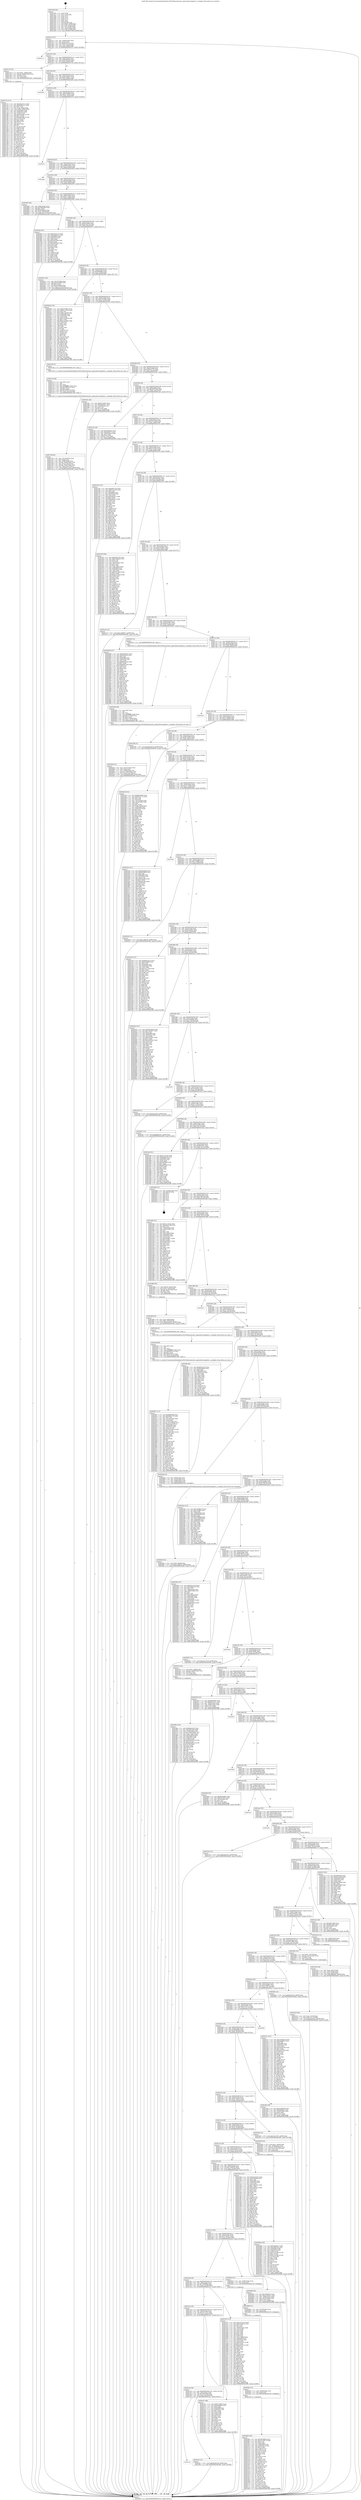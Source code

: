digraph "0x401590" {
  label = "0x401590 (/mnt/c/Users/mathe/Desktop/tcc/POCII/binaries/extr_openssltestsslapitest.c_setupbio_Final-ollvm.out::main(0))"
  labelloc = "t"
  node[shape=record]

  Entry [label="",width=0.3,height=0.3,shape=circle,fillcolor=black,style=filled]
  "0x4015c2" [label="{
     0x4015c2 [32]\l
     | [instrs]\l
     &nbsp;&nbsp;0x4015c2 \<+6\>: mov -0x98(%rbp),%eax\l
     &nbsp;&nbsp;0x4015c8 \<+2\>: mov %eax,%ecx\l
     &nbsp;&nbsp;0x4015ca \<+6\>: sub $0x816a7e78,%ecx\l
     &nbsp;&nbsp;0x4015d0 \<+6\>: mov %eax,-0x9c(%rbp)\l
     &nbsp;&nbsp;0x4015d6 \<+6\>: mov %ecx,-0xa0(%rbp)\l
     &nbsp;&nbsp;0x4015dc \<+6\>: je 0000000000402e13 \<main+0x1883\>\l
  }"]
  "0x402e13" [label="{
     0x402e13\l
  }", style=dashed]
  "0x4015e2" [label="{
     0x4015e2 [28]\l
     | [instrs]\l
     &nbsp;&nbsp;0x4015e2 \<+5\>: jmp 00000000004015e7 \<main+0x57\>\l
     &nbsp;&nbsp;0x4015e7 \<+6\>: mov -0x9c(%rbp),%eax\l
     &nbsp;&nbsp;0x4015ed \<+5\>: sub $0x836d3d15,%eax\l
     &nbsp;&nbsp;0x4015f2 \<+6\>: mov %eax,-0xa4(%rbp)\l
     &nbsp;&nbsp;0x4015f8 \<+6\>: je 000000000040273e \<main+0x11ae\>\l
  }"]
  Exit [label="",width=0.3,height=0.3,shape=circle,fillcolor=black,style=filled,peripheries=2]
  "0x40273e" [label="{
     0x40273e [23]\l
     | [instrs]\l
     &nbsp;&nbsp;0x40273e \<+7\>: movl $0x1,-0x80(%rbp)\l
     &nbsp;&nbsp;0x402745 \<+4\>: movslq -0x80(%rbp),%rax\l
     &nbsp;&nbsp;0x402749 \<+4\>: shl $0x2,%rax\l
     &nbsp;&nbsp;0x40274d \<+3\>: mov %rax,%rdi\l
     &nbsp;&nbsp;0x402750 \<+5\>: call 0000000000401050 \<malloc@plt\>\l
     | [calls]\l
     &nbsp;&nbsp;0x401050 \{1\} (unknown)\l
  }"]
  "0x4015fe" [label="{
     0x4015fe [28]\l
     | [instrs]\l
     &nbsp;&nbsp;0x4015fe \<+5\>: jmp 0000000000401603 \<main+0x73\>\l
     &nbsp;&nbsp;0x401603 \<+6\>: mov -0x9c(%rbp),%eax\l
     &nbsp;&nbsp;0x401609 \<+5\>: sub $0x83adab37,%eax\l
     &nbsp;&nbsp;0x40160e \<+6\>: mov %eax,-0xa8(%rbp)\l
     &nbsp;&nbsp;0x401614 \<+6\>: je 0000000000402ef0 \<main+0x1960\>\l
  }"]
  "0x402bf4" [label="{
     0x402bf4 [145]\l
     | [instrs]\l
     &nbsp;&nbsp;0x402bf4 \<+5\>: mov $0x28c4b8ea,%ecx\l
     &nbsp;&nbsp;0x402bf9 \<+5\>: mov $0x567ee873,%edx\l
     &nbsp;&nbsp;0x402bfe \<+3\>: mov $0x1,%sil\l
     &nbsp;&nbsp;0x402c01 \<+3\>: xor %r8d,%r8d\l
     &nbsp;&nbsp;0x402c04 \<+8\>: mov 0x405068,%r9d\l
     &nbsp;&nbsp;0x402c0c \<+8\>: mov 0x405054,%r10d\l
     &nbsp;&nbsp;0x402c14 \<+4\>: sub $0x1,%r8d\l
     &nbsp;&nbsp;0x402c18 \<+3\>: mov %r9d,%r11d\l
     &nbsp;&nbsp;0x402c1b \<+3\>: add %r8d,%r11d\l
     &nbsp;&nbsp;0x402c1e \<+4\>: imul %r11d,%r9d\l
     &nbsp;&nbsp;0x402c22 \<+4\>: and $0x1,%r9d\l
     &nbsp;&nbsp;0x402c26 \<+4\>: cmp $0x0,%r9d\l
     &nbsp;&nbsp;0x402c2a \<+3\>: sete %bl\l
     &nbsp;&nbsp;0x402c2d \<+4\>: cmp $0xa,%r10d\l
     &nbsp;&nbsp;0x402c31 \<+4\>: setl %r14b\l
     &nbsp;&nbsp;0x402c35 \<+3\>: mov %bl,%r15b\l
     &nbsp;&nbsp;0x402c38 \<+4\>: xor $0xff,%r15b\l
     &nbsp;&nbsp;0x402c3c \<+3\>: mov %r14b,%r12b\l
     &nbsp;&nbsp;0x402c3f \<+4\>: xor $0xff,%r12b\l
     &nbsp;&nbsp;0x402c43 \<+4\>: xor $0x1,%sil\l
     &nbsp;&nbsp;0x402c47 \<+3\>: mov %r15b,%r13b\l
     &nbsp;&nbsp;0x402c4a \<+4\>: and $0xff,%r13b\l
     &nbsp;&nbsp;0x402c4e \<+3\>: and %sil,%bl\l
     &nbsp;&nbsp;0x402c51 \<+3\>: mov %r12b,%al\l
     &nbsp;&nbsp;0x402c54 \<+2\>: and $0xff,%al\l
     &nbsp;&nbsp;0x402c56 \<+3\>: and %sil,%r14b\l
     &nbsp;&nbsp;0x402c59 \<+3\>: or %bl,%r13b\l
     &nbsp;&nbsp;0x402c5c \<+3\>: or %r14b,%al\l
     &nbsp;&nbsp;0x402c5f \<+3\>: xor %al,%r13b\l
     &nbsp;&nbsp;0x402c62 \<+3\>: or %r12b,%r15b\l
     &nbsp;&nbsp;0x402c65 \<+4\>: xor $0xff,%r15b\l
     &nbsp;&nbsp;0x402c69 \<+4\>: or $0x1,%sil\l
     &nbsp;&nbsp;0x402c6d \<+3\>: and %sil,%r15b\l
     &nbsp;&nbsp;0x402c70 \<+3\>: or %r15b,%r13b\l
     &nbsp;&nbsp;0x402c73 \<+4\>: test $0x1,%r13b\l
     &nbsp;&nbsp;0x402c77 \<+3\>: cmovne %edx,%ecx\l
     &nbsp;&nbsp;0x402c7a \<+6\>: mov %ecx,-0x98(%rbp)\l
     &nbsp;&nbsp;0x402c80 \<+5\>: jmp 0000000000402f8f \<main+0x19ff\>\l
  }"]
  "0x402ef0" [label="{
     0x402ef0\l
  }", style=dashed]
  "0x40161a" [label="{
     0x40161a [28]\l
     | [instrs]\l
     &nbsp;&nbsp;0x40161a \<+5\>: jmp 000000000040161f \<main+0x8f\>\l
     &nbsp;&nbsp;0x40161f \<+6\>: mov -0x9c(%rbp),%eax\l
     &nbsp;&nbsp;0x401625 \<+5\>: sub $0x87238fe5,%eax\l
     &nbsp;&nbsp;0x40162a \<+6\>: mov %eax,-0xac(%rbp)\l
     &nbsp;&nbsp;0x401630 \<+6\>: je 0000000000402f7e \<main+0x19ee\>\l
  }"]
  "0x402be5" [label="{
     0x402be5 [15]\l
     | [instrs]\l
     &nbsp;&nbsp;0x402be5 \<+7\>: mov -0x88(%rbp),%rax\l
     &nbsp;&nbsp;0x402bec \<+3\>: mov %rax,%rdi\l
     &nbsp;&nbsp;0x402bef \<+5\>: call 0000000000401030 \<free@plt\>\l
     | [calls]\l
     &nbsp;&nbsp;0x401030 \{1\} (unknown)\l
  }"]
  "0x402f7e" [label="{
     0x402f7e\l
  }", style=dashed]
  "0x401636" [label="{
     0x401636 [28]\l
     | [instrs]\l
     &nbsp;&nbsp;0x401636 \<+5\>: jmp 000000000040163b \<main+0xab\>\l
     &nbsp;&nbsp;0x40163b \<+6\>: mov -0x9c(%rbp),%eax\l
     &nbsp;&nbsp;0x401641 \<+5\>: sub $0x89ae2414,%eax\l
     &nbsp;&nbsp;0x401646 \<+6\>: mov %eax,-0xb0(%rbp)\l
     &nbsp;&nbsp;0x40164c \<+6\>: je 0000000000402dda \<main+0x184a\>\l
  }"]
  "0x402bd9" [label="{
     0x402bd9 [12]\l
     | [instrs]\l
     &nbsp;&nbsp;0x402bd9 \<+4\>: mov -0x78(%rbp),%rax\l
     &nbsp;&nbsp;0x402bdd \<+3\>: mov %rax,%rdi\l
     &nbsp;&nbsp;0x402be0 \<+5\>: call 0000000000401030 \<free@plt\>\l
     | [calls]\l
     &nbsp;&nbsp;0x401030 \{1\} (unknown)\l
  }"]
  "0x402dda" [label="{
     0x402dda\l
  }", style=dashed]
  "0x401652" [label="{
     0x401652 [28]\l
     | [instrs]\l
     &nbsp;&nbsp;0x401652 \<+5\>: jmp 0000000000401657 \<main+0xc7\>\l
     &nbsp;&nbsp;0x401657 \<+6\>: mov -0x9c(%rbp),%eax\l
     &nbsp;&nbsp;0x40165d \<+5\>: sub $0x8a045d90,%eax\l
     &nbsp;&nbsp;0x401662 \<+6\>: mov %eax,-0xb4(%rbp)\l
     &nbsp;&nbsp;0x401668 \<+6\>: je 0000000000402887 \<main+0x12f7\>\l
  }"]
  "0x4029b4" [label="{
     0x4029b4 [100]\l
     | [instrs]\l
     &nbsp;&nbsp;0x4029b4 \<+5\>: mov $0x83adab37,%edx\l
     &nbsp;&nbsp;0x4029b9 \<+5\>: mov $0xa28bc35a,%esi\l
     &nbsp;&nbsp;0x4029be \<+8\>: mov 0x405068,%r8d\l
     &nbsp;&nbsp;0x4029c6 \<+8\>: mov 0x405054,%r9d\l
     &nbsp;&nbsp;0x4029ce \<+3\>: mov %r8d,%r10d\l
     &nbsp;&nbsp;0x4029d1 \<+7\>: add $0x41531eb8,%r10d\l
     &nbsp;&nbsp;0x4029d8 \<+4\>: sub $0x1,%r10d\l
     &nbsp;&nbsp;0x4029dc \<+7\>: sub $0x41531eb8,%r10d\l
     &nbsp;&nbsp;0x4029e3 \<+4\>: imul %r10d,%r8d\l
     &nbsp;&nbsp;0x4029e7 \<+4\>: and $0x1,%r8d\l
     &nbsp;&nbsp;0x4029eb \<+4\>: cmp $0x0,%r8d\l
     &nbsp;&nbsp;0x4029ef \<+4\>: sete %r11b\l
     &nbsp;&nbsp;0x4029f3 \<+4\>: cmp $0xa,%r9d\l
     &nbsp;&nbsp;0x4029f7 \<+3\>: setl %bl\l
     &nbsp;&nbsp;0x4029fa \<+3\>: mov %r11b,%r14b\l
     &nbsp;&nbsp;0x4029fd \<+3\>: and %bl,%r14b\l
     &nbsp;&nbsp;0x402a00 \<+3\>: xor %bl,%r11b\l
     &nbsp;&nbsp;0x402a03 \<+3\>: or %r11b,%r14b\l
     &nbsp;&nbsp;0x402a06 \<+4\>: test $0x1,%r14b\l
     &nbsp;&nbsp;0x402a0a \<+3\>: cmovne %esi,%edx\l
     &nbsp;&nbsp;0x402a0d \<+6\>: mov %edx,-0x98(%rbp)\l
     &nbsp;&nbsp;0x402a13 \<+5\>: jmp 0000000000402f8f \<main+0x19ff\>\l
  }"]
  "0x402887" [label="{
     0x402887 [40]\l
     | [instrs]\l
     &nbsp;&nbsp;0x402887 \<+6\>: mov -0x8c(%rbp),%eax\l
     &nbsp;&nbsp;0x40288d \<+5\>: add $0x394fad44,%eax\l
     &nbsp;&nbsp;0x402892 \<+3\>: add $0x1,%eax\l
     &nbsp;&nbsp;0x402895 \<+5\>: sub $0x394fad44,%eax\l
     &nbsp;&nbsp;0x40289a \<+6\>: mov %eax,-0x8c(%rbp)\l
     &nbsp;&nbsp;0x4028a0 \<+10\>: movl $0x14a77079,-0x98(%rbp)\l
     &nbsp;&nbsp;0x4028aa \<+5\>: jmp 0000000000402f8f \<main+0x19ff\>\l
  }"]
  "0x40166e" [label="{
     0x40166e [28]\l
     | [instrs]\l
     &nbsp;&nbsp;0x40166e \<+5\>: jmp 0000000000401673 \<main+0xe3\>\l
     &nbsp;&nbsp;0x401673 \<+6\>: mov -0x9c(%rbp),%eax\l
     &nbsp;&nbsp;0x401679 \<+5\>: sub $0x8c714fa5,%eax\l
     &nbsp;&nbsp;0x40167e \<+6\>: mov %eax,-0xb8(%rbp)\l
     &nbsp;&nbsp;0x401684 \<+6\>: je 00000000004026e3 \<main+0x1153\>\l
  }"]
  "0x4028c6" [label="{
     0x4028c6 [25]\l
     | [instrs]\l
     &nbsp;&nbsp;0x4028c6 \<+10\>: movl $0x0,-0x90(%rbp)\l
     &nbsp;&nbsp;0x4028d0 \<+10\>: movl $0x7369d7f5,-0x98(%rbp)\l
     &nbsp;&nbsp;0x4028da \<+5\>: jmp 0000000000402f8f \<main+0x19ff\>\l
  }"]
  "0x4026e3" [label="{
     0x4026e3 [91]\l
     | [instrs]\l
     &nbsp;&nbsp;0x4026e3 \<+5\>: mov $0x55b1071a,%eax\l
     &nbsp;&nbsp;0x4026e8 \<+5\>: mov $0x836d3d15,%ecx\l
     &nbsp;&nbsp;0x4026ed \<+7\>: mov 0x405068,%edx\l
     &nbsp;&nbsp;0x4026f4 \<+7\>: mov 0x405054,%esi\l
     &nbsp;&nbsp;0x4026fb \<+2\>: mov %edx,%edi\l
     &nbsp;&nbsp;0x4026fd \<+6\>: add $0x3b287bd3,%edi\l
     &nbsp;&nbsp;0x402703 \<+3\>: sub $0x1,%edi\l
     &nbsp;&nbsp;0x402706 \<+6\>: sub $0x3b287bd3,%edi\l
     &nbsp;&nbsp;0x40270c \<+3\>: imul %edi,%edx\l
     &nbsp;&nbsp;0x40270f \<+3\>: and $0x1,%edx\l
     &nbsp;&nbsp;0x402712 \<+3\>: cmp $0x0,%edx\l
     &nbsp;&nbsp;0x402715 \<+4\>: sete %r8b\l
     &nbsp;&nbsp;0x402719 \<+3\>: cmp $0xa,%esi\l
     &nbsp;&nbsp;0x40271c \<+4\>: setl %r9b\l
     &nbsp;&nbsp;0x402720 \<+3\>: mov %r8b,%r10b\l
     &nbsp;&nbsp;0x402723 \<+3\>: and %r9b,%r10b\l
     &nbsp;&nbsp;0x402726 \<+3\>: xor %r9b,%r8b\l
     &nbsp;&nbsp;0x402729 \<+3\>: or %r8b,%r10b\l
     &nbsp;&nbsp;0x40272c \<+4\>: test $0x1,%r10b\l
     &nbsp;&nbsp;0x402730 \<+3\>: cmovne %ecx,%eax\l
     &nbsp;&nbsp;0x402733 \<+6\>: mov %eax,-0x98(%rbp)\l
     &nbsp;&nbsp;0x402739 \<+5\>: jmp 0000000000402f8f \<main+0x19ff\>\l
  }"]
  "0x40168a" [label="{
     0x40168a [28]\l
     | [instrs]\l
     &nbsp;&nbsp;0x40168a \<+5\>: jmp 000000000040168f \<main+0xff\>\l
     &nbsp;&nbsp;0x40168f \<+6\>: mov -0x9c(%rbp),%eax\l
     &nbsp;&nbsp;0x401695 \<+5\>: sub $0x8cd1872b,%eax\l
     &nbsp;&nbsp;0x40169a \<+6\>: mov %eax,-0xbc(%rbp)\l
     &nbsp;&nbsp;0x4016a0 \<+6\>: je 00000000004026c1 \<main+0x1131\>\l
  }"]
  "0x40285e" [label="{
     0x40285e [41]\l
     | [instrs]\l
     &nbsp;&nbsp;0x40285e \<+6\>: mov -0x1ac(%rbp),%ecx\l
     &nbsp;&nbsp;0x402864 \<+3\>: imul %eax,%ecx\l
     &nbsp;&nbsp;0x402867 \<+7\>: mov -0x88(%rbp),%rsi\l
     &nbsp;&nbsp;0x40286e \<+7\>: movslq -0x8c(%rbp),%rdi\l
     &nbsp;&nbsp;0x402875 \<+3\>: mov %ecx,(%rsi,%rdi,4)\l
     &nbsp;&nbsp;0x402878 \<+10\>: movl $0x8a045d90,-0x98(%rbp)\l
     &nbsp;&nbsp;0x402882 \<+5\>: jmp 0000000000402f8f \<main+0x19ff\>\l
  }"]
  "0x4026c1" [label="{
     0x4026c1 [34]\l
     | [instrs]\l
     &nbsp;&nbsp;0x4026c1 \<+3\>: mov -0x7c(%rbp),%eax\l
     &nbsp;&nbsp;0x4026c4 \<+5\>: add $0x39caa0bf,%eax\l
     &nbsp;&nbsp;0x4026c9 \<+3\>: add $0x1,%eax\l
     &nbsp;&nbsp;0x4026cc \<+5\>: sub $0x39caa0bf,%eax\l
     &nbsp;&nbsp;0x4026d1 \<+3\>: mov %eax,-0x7c(%rbp)\l
     &nbsp;&nbsp;0x4026d4 \<+10\>: movl $0xbcc4532e,-0x98(%rbp)\l
     &nbsp;&nbsp;0x4026de \<+5\>: jmp 0000000000402f8f \<main+0x19ff\>\l
  }"]
  "0x4016a6" [label="{
     0x4016a6 [28]\l
     | [instrs]\l
     &nbsp;&nbsp;0x4016a6 \<+5\>: jmp 00000000004016ab \<main+0x11b\>\l
     &nbsp;&nbsp;0x4016ab \<+6\>: mov -0x9c(%rbp),%eax\l
     &nbsp;&nbsp;0x4016b1 \<+5\>: sub $0x90d94fed,%eax\l
     &nbsp;&nbsp;0x4016b6 \<+6\>: mov %eax,-0xc0(%rbp)\l
     &nbsp;&nbsp;0x4016bc \<+6\>: je 0000000000402d0d \<main+0x177d\>\l
  }"]
  "0x402836" [label="{
     0x402836 [40]\l
     | [instrs]\l
     &nbsp;&nbsp;0x402836 \<+5\>: mov $0x2,%ecx\l
     &nbsp;&nbsp;0x40283b \<+1\>: cltd\l
     &nbsp;&nbsp;0x40283c \<+2\>: idiv %ecx\l
     &nbsp;&nbsp;0x40283e \<+6\>: imul $0xfffffffe,%edx,%ecx\l
     &nbsp;&nbsp;0x402844 \<+6\>: add $0xc2144daf,%ecx\l
     &nbsp;&nbsp;0x40284a \<+3\>: add $0x1,%ecx\l
     &nbsp;&nbsp;0x40284d \<+6\>: sub $0xc2144daf,%ecx\l
     &nbsp;&nbsp;0x402853 \<+6\>: mov %ecx,-0x1ac(%rbp)\l
     &nbsp;&nbsp;0x402859 \<+5\>: call 0000000000401160 \<next_i\>\l
     | [calls]\l
     &nbsp;&nbsp;0x401160 \{1\} (/mnt/c/Users/mathe/Desktop/tcc/POCII/binaries/extr_openssltestsslapitest.c_setupbio_Final-ollvm.out::next_i)\l
  }"]
  "0x402d0d" [label="{
     0x402d0d [154]\l
     | [instrs]\l
     &nbsp;&nbsp;0x402d0d \<+5\>: mov $0x87238fe5,%eax\l
     &nbsp;&nbsp;0x402d12 \<+5\>: mov $0xd01c70aa,%ecx\l
     &nbsp;&nbsp;0x402d17 \<+2\>: mov $0x1,%dl\l
     &nbsp;&nbsp;0x402d19 \<+7\>: movl $0x0,-0x38(%rbp)\l
     &nbsp;&nbsp;0x402d20 \<+7\>: mov 0x405068,%esi\l
     &nbsp;&nbsp;0x402d27 \<+7\>: mov 0x405054,%edi\l
     &nbsp;&nbsp;0x402d2e \<+3\>: mov %esi,%r8d\l
     &nbsp;&nbsp;0x402d31 \<+7\>: sub $0xb75a260d,%r8d\l
     &nbsp;&nbsp;0x402d38 \<+4\>: sub $0x1,%r8d\l
     &nbsp;&nbsp;0x402d3c \<+7\>: add $0xb75a260d,%r8d\l
     &nbsp;&nbsp;0x402d43 \<+4\>: imul %r8d,%esi\l
     &nbsp;&nbsp;0x402d47 \<+3\>: and $0x1,%esi\l
     &nbsp;&nbsp;0x402d4a \<+3\>: cmp $0x0,%esi\l
     &nbsp;&nbsp;0x402d4d \<+4\>: sete %r9b\l
     &nbsp;&nbsp;0x402d51 \<+3\>: cmp $0xa,%edi\l
     &nbsp;&nbsp;0x402d54 \<+4\>: setl %r10b\l
     &nbsp;&nbsp;0x402d58 \<+3\>: mov %r9b,%r11b\l
     &nbsp;&nbsp;0x402d5b \<+4\>: xor $0xff,%r11b\l
     &nbsp;&nbsp;0x402d5f \<+3\>: mov %r10b,%bl\l
     &nbsp;&nbsp;0x402d62 \<+3\>: xor $0xff,%bl\l
     &nbsp;&nbsp;0x402d65 \<+3\>: xor $0x1,%dl\l
     &nbsp;&nbsp;0x402d68 \<+3\>: mov %r11b,%r14b\l
     &nbsp;&nbsp;0x402d6b \<+4\>: and $0xff,%r14b\l
     &nbsp;&nbsp;0x402d6f \<+3\>: and %dl,%r9b\l
     &nbsp;&nbsp;0x402d72 \<+3\>: mov %bl,%r15b\l
     &nbsp;&nbsp;0x402d75 \<+4\>: and $0xff,%r15b\l
     &nbsp;&nbsp;0x402d79 \<+3\>: and %dl,%r10b\l
     &nbsp;&nbsp;0x402d7c \<+3\>: or %r9b,%r14b\l
     &nbsp;&nbsp;0x402d7f \<+3\>: or %r10b,%r15b\l
     &nbsp;&nbsp;0x402d82 \<+3\>: xor %r15b,%r14b\l
     &nbsp;&nbsp;0x402d85 \<+3\>: or %bl,%r11b\l
     &nbsp;&nbsp;0x402d88 \<+4\>: xor $0xff,%r11b\l
     &nbsp;&nbsp;0x402d8c \<+3\>: or $0x1,%dl\l
     &nbsp;&nbsp;0x402d8f \<+3\>: and %dl,%r11b\l
     &nbsp;&nbsp;0x402d92 \<+3\>: or %r11b,%r14b\l
     &nbsp;&nbsp;0x402d95 \<+4\>: test $0x1,%r14b\l
     &nbsp;&nbsp;0x402d99 \<+3\>: cmovne %ecx,%eax\l
     &nbsp;&nbsp;0x402d9c \<+6\>: mov %eax,-0x98(%rbp)\l
     &nbsp;&nbsp;0x402da2 \<+5\>: jmp 0000000000402f8f \<main+0x19ff\>\l
  }"]
  "0x4016c2" [label="{
     0x4016c2 [28]\l
     | [instrs]\l
     &nbsp;&nbsp;0x4016c2 \<+5\>: jmp 00000000004016c7 \<main+0x137\>\l
     &nbsp;&nbsp;0x4016c7 \<+6\>: mov -0x9c(%rbp),%eax\l
     &nbsp;&nbsp;0x4016cd \<+5\>: sub $0x923c26b2,%eax\l
     &nbsp;&nbsp;0x4016d2 \<+6\>: mov %eax,-0xc4(%rbp)\l
     &nbsp;&nbsp;0x4016d8 \<+6\>: je 000000000040210b \<main+0xb7b\>\l
  }"]
  "0x402755" [label="{
     0x402755 [172]\l
     | [instrs]\l
     &nbsp;&nbsp;0x402755 \<+5\>: mov $0x55b1071a,%ecx\l
     &nbsp;&nbsp;0x40275a \<+5\>: mov $0xf93d632c,%edx\l
     &nbsp;&nbsp;0x40275f \<+3\>: mov $0x1,%sil\l
     &nbsp;&nbsp;0x402762 \<+7\>: mov %rax,-0x88(%rbp)\l
     &nbsp;&nbsp;0x402769 \<+10\>: movl $0x0,-0x8c(%rbp)\l
     &nbsp;&nbsp;0x402773 \<+8\>: mov 0x405068,%r8d\l
     &nbsp;&nbsp;0x40277b \<+8\>: mov 0x405054,%r9d\l
     &nbsp;&nbsp;0x402783 \<+3\>: mov %r8d,%r10d\l
     &nbsp;&nbsp;0x402786 \<+7\>: add $0xe39e2f4c,%r10d\l
     &nbsp;&nbsp;0x40278d \<+4\>: sub $0x1,%r10d\l
     &nbsp;&nbsp;0x402791 \<+7\>: sub $0xe39e2f4c,%r10d\l
     &nbsp;&nbsp;0x402798 \<+4\>: imul %r10d,%r8d\l
     &nbsp;&nbsp;0x40279c \<+4\>: and $0x1,%r8d\l
     &nbsp;&nbsp;0x4027a0 \<+4\>: cmp $0x0,%r8d\l
     &nbsp;&nbsp;0x4027a4 \<+4\>: sete %r11b\l
     &nbsp;&nbsp;0x4027a8 \<+4\>: cmp $0xa,%r9d\l
     &nbsp;&nbsp;0x4027ac \<+3\>: setl %bl\l
     &nbsp;&nbsp;0x4027af \<+3\>: mov %r11b,%r14b\l
     &nbsp;&nbsp;0x4027b2 \<+4\>: xor $0xff,%r14b\l
     &nbsp;&nbsp;0x4027b6 \<+3\>: mov %bl,%r15b\l
     &nbsp;&nbsp;0x4027b9 \<+4\>: xor $0xff,%r15b\l
     &nbsp;&nbsp;0x4027bd \<+4\>: xor $0x0,%sil\l
     &nbsp;&nbsp;0x4027c1 \<+3\>: mov %r14b,%r12b\l
     &nbsp;&nbsp;0x4027c4 \<+4\>: and $0x0,%r12b\l
     &nbsp;&nbsp;0x4027c8 \<+3\>: and %sil,%r11b\l
     &nbsp;&nbsp;0x4027cb \<+3\>: mov %r15b,%r13b\l
     &nbsp;&nbsp;0x4027ce \<+4\>: and $0x0,%r13b\l
     &nbsp;&nbsp;0x4027d2 \<+3\>: and %sil,%bl\l
     &nbsp;&nbsp;0x4027d5 \<+3\>: or %r11b,%r12b\l
     &nbsp;&nbsp;0x4027d8 \<+3\>: or %bl,%r13b\l
     &nbsp;&nbsp;0x4027db \<+3\>: xor %r13b,%r12b\l
     &nbsp;&nbsp;0x4027de \<+3\>: or %r15b,%r14b\l
     &nbsp;&nbsp;0x4027e1 \<+4\>: xor $0xff,%r14b\l
     &nbsp;&nbsp;0x4027e5 \<+4\>: or $0x0,%sil\l
     &nbsp;&nbsp;0x4027e9 \<+3\>: and %sil,%r14b\l
     &nbsp;&nbsp;0x4027ec \<+3\>: or %r14b,%r12b\l
     &nbsp;&nbsp;0x4027ef \<+4\>: test $0x1,%r12b\l
     &nbsp;&nbsp;0x4027f3 \<+3\>: cmovne %edx,%ecx\l
     &nbsp;&nbsp;0x4027f6 \<+6\>: mov %ecx,-0x98(%rbp)\l
     &nbsp;&nbsp;0x4027fc \<+5\>: jmp 0000000000402f8f \<main+0x19ff\>\l
  }"]
  "0x40210b" [label="{
     0x40210b [5]\l
     | [instrs]\l
     &nbsp;&nbsp;0x40210b \<+5\>: call 0000000000401160 \<next_i\>\l
     | [calls]\l
     &nbsp;&nbsp;0x401160 \{1\} (/mnt/c/Users/mathe/Desktop/tcc/POCII/binaries/extr_openssltestsslapitest.c_setupbio_Final-ollvm.out::next_i)\l
  }"]
  "0x4016de" [label="{
     0x4016de [28]\l
     | [instrs]\l
     &nbsp;&nbsp;0x4016de \<+5\>: jmp 00000000004016e3 \<main+0x153\>\l
     &nbsp;&nbsp;0x4016e3 \<+6\>: mov -0x9c(%rbp),%eax\l
     &nbsp;&nbsp;0x4016e9 \<+5\>: sub $0x943cc77b,%eax\l
     &nbsp;&nbsp;0x4016ee \<+6\>: mov %eax,-0xc8(%rbp)\l
     &nbsp;&nbsp;0x4016f4 \<+6\>: je 0000000000402561 \<main+0xfd1\>\l
  }"]
  "0x402607" [label="{
     0x402607 [171]\l
     | [instrs]\l
     &nbsp;&nbsp;0x402607 \<+5\>: mov $0xe66d50bf,%ecx\l
     &nbsp;&nbsp;0x40260c \<+5\>: mov $0x4fd81270,%edx\l
     &nbsp;&nbsp;0x402611 \<+3\>: mov $0x1,%sil\l
     &nbsp;&nbsp;0x402614 \<+6\>: mov -0x1a8(%rbp),%edi\l
     &nbsp;&nbsp;0x40261a \<+3\>: imul %eax,%edi\l
     &nbsp;&nbsp;0x40261d \<+4\>: mov -0x78(%rbp),%r8\l
     &nbsp;&nbsp;0x402621 \<+4\>: movslq -0x7c(%rbp),%r9\l
     &nbsp;&nbsp;0x402625 \<+4\>: mov %edi,(%r8,%r9,4)\l
     &nbsp;&nbsp;0x402629 \<+7\>: mov 0x405068,%eax\l
     &nbsp;&nbsp;0x402630 \<+7\>: mov 0x405054,%edi\l
     &nbsp;&nbsp;0x402637 \<+3\>: mov %eax,%r10d\l
     &nbsp;&nbsp;0x40263a \<+7\>: add $0x7dcb7ad0,%r10d\l
     &nbsp;&nbsp;0x402641 \<+4\>: sub $0x1,%r10d\l
     &nbsp;&nbsp;0x402645 \<+7\>: sub $0x7dcb7ad0,%r10d\l
     &nbsp;&nbsp;0x40264c \<+4\>: imul %r10d,%eax\l
     &nbsp;&nbsp;0x402650 \<+3\>: and $0x1,%eax\l
     &nbsp;&nbsp;0x402653 \<+3\>: cmp $0x0,%eax\l
     &nbsp;&nbsp;0x402656 \<+4\>: sete %r11b\l
     &nbsp;&nbsp;0x40265a \<+3\>: cmp $0xa,%edi\l
     &nbsp;&nbsp;0x40265d \<+3\>: setl %bl\l
     &nbsp;&nbsp;0x402660 \<+3\>: mov %r11b,%r14b\l
     &nbsp;&nbsp;0x402663 \<+4\>: xor $0xff,%r14b\l
     &nbsp;&nbsp;0x402667 \<+3\>: mov %bl,%r15b\l
     &nbsp;&nbsp;0x40266a \<+4\>: xor $0xff,%r15b\l
     &nbsp;&nbsp;0x40266e \<+4\>: xor $0x0,%sil\l
     &nbsp;&nbsp;0x402672 \<+3\>: mov %r14b,%r12b\l
     &nbsp;&nbsp;0x402675 \<+4\>: and $0x0,%r12b\l
     &nbsp;&nbsp;0x402679 \<+3\>: and %sil,%r11b\l
     &nbsp;&nbsp;0x40267c \<+3\>: mov %r15b,%r13b\l
     &nbsp;&nbsp;0x40267f \<+4\>: and $0x0,%r13b\l
     &nbsp;&nbsp;0x402683 \<+3\>: and %sil,%bl\l
     &nbsp;&nbsp;0x402686 \<+3\>: or %r11b,%r12b\l
     &nbsp;&nbsp;0x402689 \<+3\>: or %bl,%r13b\l
     &nbsp;&nbsp;0x40268c \<+3\>: xor %r13b,%r12b\l
     &nbsp;&nbsp;0x40268f \<+3\>: or %r15b,%r14b\l
     &nbsp;&nbsp;0x402692 \<+4\>: xor $0xff,%r14b\l
     &nbsp;&nbsp;0x402696 \<+4\>: or $0x0,%sil\l
     &nbsp;&nbsp;0x40269a \<+3\>: and %sil,%r14b\l
     &nbsp;&nbsp;0x40269d \<+3\>: or %r14b,%r12b\l
     &nbsp;&nbsp;0x4026a0 \<+4\>: test $0x1,%r12b\l
     &nbsp;&nbsp;0x4026a4 \<+3\>: cmovne %edx,%ecx\l
     &nbsp;&nbsp;0x4026a7 \<+6\>: mov %ecx,-0x98(%rbp)\l
     &nbsp;&nbsp;0x4026ad \<+5\>: jmp 0000000000402f8f \<main+0x19ff\>\l
  }"]
  "0x402561" [label="{
     0x402561 [30]\l
     | [instrs]\l
     &nbsp;&nbsp;0x402561 \<+5\>: mov $0x8c714fa5,%eax\l
     &nbsp;&nbsp;0x402566 \<+5\>: mov $0x4488f397,%ecx\l
     &nbsp;&nbsp;0x40256b \<+3\>: mov -0x29(%rbp),%dl\l
     &nbsp;&nbsp;0x40256e \<+3\>: test $0x1,%dl\l
     &nbsp;&nbsp;0x402571 \<+3\>: cmovne %ecx,%eax\l
     &nbsp;&nbsp;0x402574 \<+6\>: mov %eax,-0x98(%rbp)\l
     &nbsp;&nbsp;0x40257a \<+5\>: jmp 0000000000402f8f \<main+0x19ff\>\l
  }"]
  "0x4016fa" [label="{
     0x4016fa [28]\l
     | [instrs]\l
     &nbsp;&nbsp;0x4016fa \<+5\>: jmp 00000000004016ff \<main+0x16f\>\l
     &nbsp;&nbsp;0x4016ff \<+6\>: mov -0x9c(%rbp),%eax\l
     &nbsp;&nbsp;0x401705 \<+5\>: sub $0x949750e9,%eax\l
     &nbsp;&nbsp;0x40170a \<+6\>: mov %eax,-0xcc(%rbp)\l
     &nbsp;&nbsp;0x401710 \<+6\>: je 0000000000401cec \<main+0x75c\>\l
  }"]
  "0x4025df" [label="{
     0x4025df [40]\l
     | [instrs]\l
     &nbsp;&nbsp;0x4025df \<+5\>: mov $0x2,%ecx\l
     &nbsp;&nbsp;0x4025e4 \<+1\>: cltd\l
     &nbsp;&nbsp;0x4025e5 \<+2\>: idiv %ecx\l
     &nbsp;&nbsp;0x4025e7 \<+6\>: imul $0xfffffffe,%edx,%ecx\l
     &nbsp;&nbsp;0x4025ed \<+6\>: sub $0xf50e31c2,%ecx\l
     &nbsp;&nbsp;0x4025f3 \<+3\>: add $0x1,%ecx\l
     &nbsp;&nbsp;0x4025f6 \<+6\>: add $0xf50e31c2,%ecx\l
     &nbsp;&nbsp;0x4025fc \<+6\>: mov %ecx,-0x1a8(%rbp)\l
     &nbsp;&nbsp;0x402602 \<+5\>: call 0000000000401160 \<next_i\>\l
     | [calls]\l
     &nbsp;&nbsp;0x401160 \{1\} (/mnt/c/Users/mathe/Desktop/tcc/POCII/binaries/extr_openssltestsslapitest.c_setupbio_Final-ollvm.out::next_i)\l
  }"]
  "0x401cec" [label="{
     0x401cec [30]\l
     | [instrs]\l
     &nbsp;&nbsp;0x401cec \<+5\>: mov $0x4cfad5d1,%eax\l
     &nbsp;&nbsp;0x401cf1 \<+5\>: mov $0xb2d4973,%ecx\l
     &nbsp;&nbsp;0x401cf6 \<+3\>: mov -0x34(%rbp),%edx\l
     &nbsp;&nbsp;0x401cf9 \<+3\>: cmp $0x2,%edx\l
     &nbsp;&nbsp;0x401cfc \<+3\>: cmovne %ecx,%eax\l
     &nbsp;&nbsp;0x401cff \<+6\>: mov %eax,-0x98(%rbp)\l
     &nbsp;&nbsp;0x401d05 \<+5\>: jmp 0000000000402f8f \<main+0x19ff\>\l
  }"]
  "0x401716" [label="{
     0x401716 [28]\l
     | [instrs]\l
     &nbsp;&nbsp;0x401716 \<+5\>: jmp 000000000040171b \<main+0x18b\>\l
     &nbsp;&nbsp;0x40171b \<+6\>: mov -0x9c(%rbp),%eax\l
     &nbsp;&nbsp;0x401721 \<+5\>: sub $0x97871bcb,%eax\l
     &nbsp;&nbsp;0x401726 \<+6\>: mov %eax,-0xd0(%rbp)\l
     &nbsp;&nbsp;0x40172c \<+6\>: je 0000000000402163 \<main+0xbd3\>\l
  }"]
  "0x402f8f" [label="{
     0x402f8f [5]\l
     | [instrs]\l
     &nbsp;&nbsp;0x402f8f \<+5\>: jmp 00000000004015c2 \<main+0x32\>\l
  }"]
  "0x401590" [label="{
     0x401590 [50]\l
     | [instrs]\l
     &nbsp;&nbsp;0x401590 \<+1\>: push %rbp\l
     &nbsp;&nbsp;0x401591 \<+3\>: mov %rsp,%rbp\l
     &nbsp;&nbsp;0x401594 \<+2\>: push %r15\l
     &nbsp;&nbsp;0x401596 \<+2\>: push %r14\l
     &nbsp;&nbsp;0x401598 \<+2\>: push %r13\l
     &nbsp;&nbsp;0x40159a \<+2\>: push %r12\l
     &nbsp;&nbsp;0x40159c \<+1\>: push %rbx\l
     &nbsp;&nbsp;0x40159d \<+7\>: sub $0x188,%rsp\l
     &nbsp;&nbsp;0x4015a4 \<+7\>: movl $0x0,-0x38(%rbp)\l
     &nbsp;&nbsp;0x4015ab \<+3\>: mov %edi,-0x3c(%rbp)\l
     &nbsp;&nbsp;0x4015ae \<+4\>: mov %rsi,-0x48(%rbp)\l
     &nbsp;&nbsp;0x4015b2 \<+3\>: mov -0x3c(%rbp),%edi\l
     &nbsp;&nbsp;0x4015b5 \<+3\>: mov %edi,-0x34(%rbp)\l
     &nbsp;&nbsp;0x4015b8 \<+10\>: movl $0x949750e9,-0x98(%rbp)\l
  }"]
  "0x402419" [label="{
     0x402419 [26]\l
     | [instrs]\l
     &nbsp;&nbsp;0x402419 \<+4\>: mov %rax,-0x78(%rbp)\l
     &nbsp;&nbsp;0x40241d \<+7\>: movl $0x0,-0x7c(%rbp)\l
     &nbsp;&nbsp;0x402424 \<+10\>: movl $0xbcc4532e,-0x98(%rbp)\l
     &nbsp;&nbsp;0x40242e \<+5\>: jmp 0000000000402f8f \<main+0x19ff\>\l
  }"]
  "0x402163" [label="{
     0x402163 [147]\l
     | [instrs]\l
     &nbsp;&nbsp;0x402163 \<+5\>: mov $0xe09cf72d,%eax\l
     &nbsp;&nbsp;0x402168 \<+5\>: mov $0x9c22c302,%ecx\l
     &nbsp;&nbsp;0x40216d \<+2\>: mov $0x1,%dl\l
     &nbsp;&nbsp;0x40216f \<+7\>: mov 0x405068,%esi\l
     &nbsp;&nbsp;0x402176 \<+7\>: mov 0x405054,%edi\l
     &nbsp;&nbsp;0x40217d \<+3\>: mov %esi,%r8d\l
     &nbsp;&nbsp;0x402180 \<+7\>: add $0xfc40ece7,%r8d\l
     &nbsp;&nbsp;0x402187 \<+4\>: sub $0x1,%r8d\l
     &nbsp;&nbsp;0x40218b \<+7\>: sub $0xfc40ece7,%r8d\l
     &nbsp;&nbsp;0x402192 \<+4\>: imul %r8d,%esi\l
     &nbsp;&nbsp;0x402196 \<+3\>: and $0x1,%esi\l
     &nbsp;&nbsp;0x402199 \<+3\>: cmp $0x0,%esi\l
     &nbsp;&nbsp;0x40219c \<+4\>: sete %r9b\l
     &nbsp;&nbsp;0x4021a0 \<+3\>: cmp $0xa,%edi\l
     &nbsp;&nbsp;0x4021a3 \<+4\>: setl %r10b\l
     &nbsp;&nbsp;0x4021a7 \<+3\>: mov %r9b,%r11b\l
     &nbsp;&nbsp;0x4021aa \<+4\>: xor $0xff,%r11b\l
     &nbsp;&nbsp;0x4021ae \<+3\>: mov %r10b,%bl\l
     &nbsp;&nbsp;0x4021b1 \<+3\>: xor $0xff,%bl\l
     &nbsp;&nbsp;0x4021b4 \<+3\>: xor $0x1,%dl\l
     &nbsp;&nbsp;0x4021b7 \<+3\>: mov %r11b,%r14b\l
     &nbsp;&nbsp;0x4021ba \<+4\>: and $0xff,%r14b\l
     &nbsp;&nbsp;0x4021be \<+3\>: and %dl,%r9b\l
     &nbsp;&nbsp;0x4021c1 \<+3\>: mov %bl,%r15b\l
     &nbsp;&nbsp;0x4021c4 \<+4\>: and $0xff,%r15b\l
     &nbsp;&nbsp;0x4021c8 \<+3\>: and %dl,%r10b\l
     &nbsp;&nbsp;0x4021cb \<+3\>: or %r9b,%r14b\l
     &nbsp;&nbsp;0x4021ce \<+3\>: or %r10b,%r15b\l
     &nbsp;&nbsp;0x4021d1 \<+3\>: xor %r15b,%r14b\l
     &nbsp;&nbsp;0x4021d4 \<+3\>: or %bl,%r11b\l
     &nbsp;&nbsp;0x4021d7 \<+4\>: xor $0xff,%r11b\l
     &nbsp;&nbsp;0x4021db \<+3\>: or $0x1,%dl\l
     &nbsp;&nbsp;0x4021de \<+3\>: and %dl,%r11b\l
     &nbsp;&nbsp;0x4021e1 \<+3\>: or %r11b,%r14b\l
     &nbsp;&nbsp;0x4021e4 \<+4\>: test $0x1,%r14b\l
     &nbsp;&nbsp;0x4021e8 \<+3\>: cmovne %ecx,%eax\l
     &nbsp;&nbsp;0x4021eb \<+6\>: mov %eax,-0x98(%rbp)\l
     &nbsp;&nbsp;0x4021f1 \<+5\>: jmp 0000000000402f8f \<main+0x19ff\>\l
  }"]
  "0x401732" [label="{
     0x401732 [28]\l
     | [instrs]\l
     &nbsp;&nbsp;0x401732 \<+5\>: jmp 0000000000401737 \<main+0x1a7\>\l
     &nbsp;&nbsp;0x401737 \<+6\>: mov -0x9c(%rbp),%eax\l
     &nbsp;&nbsp;0x40173d \<+5\>: sub $0x9c22c302,%eax\l
     &nbsp;&nbsp;0x401742 \<+6\>: mov %eax,-0xd4(%rbp)\l
     &nbsp;&nbsp;0x401748 \<+6\>: je 00000000004021f6 \<main+0xc66\>\l
  }"]
  "0x402138" [label="{
     0x402138 [43]\l
     | [instrs]\l
     &nbsp;&nbsp;0x402138 \<+6\>: mov -0x1a4(%rbp),%ecx\l
     &nbsp;&nbsp;0x40213e \<+3\>: imul %eax,%ecx\l
     &nbsp;&nbsp;0x402141 \<+4\>: mov -0x60(%rbp),%rsi\l
     &nbsp;&nbsp;0x402145 \<+4\>: movslq -0x64(%rbp),%rdi\l
     &nbsp;&nbsp;0x402149 \<+4\>: mov (%rsi,%rdi,8),%rsi\l
     &nbsp;&nbsp;0x40214d \<+4\>: movslq -0x6c(%rbp),%rdi\l
     &nbsp;&nbsp;0x402151 \<+3\>: mov %ecx,(%rsi,%rdi,4)\l
     &nbsp;&nbsp;0x402154 \<+10\>: movl $0x97871bcb,-0x98(%rbp)\l
     &nbsp;&nbsp;0x40215e \<+5\>: jmp 0000000000402f8f \<main+0x19ff\>\l
  }"]
  "0x4021f6" [label="{
     0x4021f6 [160]\l
     | [instrs]\l
     &nbsp;&nbsp;0x4021f6 \<+5\>: mov $0xe09cf72d,%eax\l
     &nbsp;&nbsp;0x4021fb \<+5\>: mov $0xb7cdb8a4,%ecx\l
     &nbsp;&nbsp;0x402200 \<+2\>: mov $0x1,%dl\l
     &nbsp;&nbsp;0x402202 \<+2\>: xor %esi,%esi\l
     &nbsp;&nbsp;0x402204 \<+3\>: mov -0x6c(%rbp),%edi\l
     &nbsp;&nbsp;0x402207 \<+3\>: sub $0x1,%esi\l
     &nbsp;&nbsp;0x40220a \<+2\>: sub %esi,%edi\l
     &nbsp;&nbsp;0x40220c \<+3\>: mov %edi,-0x6c(%rbp)\l
     &nbsp;&nbsp;0x40220f \<+7\>: mov 0x405068,%esi\l
     &nbsp;&nbsp;0x402216 \<+7\>: mov 0x405054,%edi\l
     &nbsp;&nbsp;0x40221d \<+3\>: mov %esi,%r8d\l
     &nbsp;&nbsp;0x402220 \<+7\>: sub $0xb2212bed,%r8d\l
     &nbsp;&nbsp;0x402227 \<+4\>: sub $0x1,%r8d\l
     &nbsp;&nbsp;0x40222b \<+7\>: add $0xb2212bed,%r8d\l
     &nbsp;&nbsp;0x402232 \<+4\>: imul %r8d,%esi\l
     &nbsp;&nbsp;0x402236 \<+3\>: and $0x1,%esi\l
     &nbsp;&nbsp;0x402239 \<+3\>: cmp $0x0,%esi\l
     &nbsp;&nbsp;0x40223c \<+4\>: sete %r9b\l
     &nbsp;&nbsp;0x402240 \<+3\>: cmp $0xa,%edi\l
     &nbsp;&nbsp;0x402243 \<+4\>: setl %r10b\l
     &nbsp;&nbsp;0x402247 \<+3\>: mov %r9b,%r11b\l
     &nbsp;&nbsp;0x40224a \<+4\>: xor $0xff,%r11b\l
     &nbsp;&nbsp;0x40224e \<+3\>: mov %r10b,%bl\l
     &nbsp;&nbsp;0x402251 \<+3\>: xor $0xff,%bl\l
     &nbsp;&nbsp;0x402254 \<+3\>: xor $0x1,%dl\l
     &nbsp;&nbsp;0x402257 \<+3\>: mov %r11b,%r14b\l
     &nbsp;&nbsp;0x40225a \<+4\>: and $0xff,%r14b\l
     &nbsp;&nbsp;0x40225e \<+3\>: and %dl,%r9b\l
     &nbsp;&nbsp;0x402261 \<+3\>: mov %bl,%r15b\l
     &nbsp;&nbsp;0x402264 \<+4\>: and $0xff,%r15b\l
     &nbsp;&nbsp;0x402268 \<+3\>: and %dl,%r10b\l
     &nbsp;&nbsp;0x40226b \<+3\>: or %r9b,%r14b\l
     &nbsp;&nbsp;0x40226e \<+3\>: or %r10b,%r15b\l
     &nbsp;&nbsp;0x402271 \<+3\>: xor %r15b,%r14b\l
     &nbsp;&nbsp;0x402274 \<+3\>: or %bl,%r11b\l
     &nbsp;&nbsp;0x402277 \<+4\>: xor $0xff,%r11b\l
     &nbsp;&nbsp;0x40227b \<+3\>: or $0x1,%dl\l
     &nbsp;&nbsp;0x40227e \<+3\>: and %dl,%r11b\l
     &nbsp;&nbsp;0x402281 \<+3\>: or %r11b,%r14b\l
     &nbsp;&nbsp;0x402284 \<+4\>: test $0x1,%r14b\l
     &nbsp;&nbsp;0x402288 \<+3\>: cmovne %ecx,%eax\l
     &nbsp;&nbsp;0x40228b \<+6\>: mov %eax,-0x98(%rbp)\l
     &nbsp;&nbsp;0x402291 \<+5\>: jmp 0000000000402f8f \<main+0x19ff\>\l
  }"]
  "0x40174e" [label="{
     0x40174e [28]\l
     | [instrs]\l
     &nbsp;&nbsp;0x40174e \<+5\>: jmp 0000000000401753 \<main+0x1c3\>\l
     &nbsp;&nbsp;0x401753 \<+6\>: mov -0x9c(%rbp),%eax\l
     &nbsp;&nbsp;0x401759 \<+5\>: sub $0xa28bc35a,%eax\l
     &nbsp;&nbsp;0x40175e \<+6\>: mov %eax,-0xd8(%rbp)\l
     &nbsp;&nbsp;0x401764 \<+6\>: je 0000000000402a18 \<main+0x1488\>\l
  }"]
  "0x402110" [label="{
     0x402110 [40]\l
     | [instrs]\l
     &nbsp;&nbsp;0x402110 \<+5\>: mov $0x2,%ecx\l
     &nbsp;&nbsp;0x402115 \<+1\>: cltd\l
     &nbsp;&nbsp;0x402116 \<+2\>: idiv %ecx\l
     &nbsp;&nbsp;0x402118 \<+6\>: imul $0xfffffffe,%edx,%ecx\l
     &nbsp;&nbsp;0x40211e \<+6\>: sub $0x76b95155,%ecx\l
     &nbsp;&nbsp;0x402124 \<+3\>: add $0x1,%ecx\l
     &nbsp;&nbsp;0x402127 \<+6\>: add $0x76b95155,%ecx\l
     &nbsp;&nbsp;0x40212d \<+6\>: mov %ecx,-0x1a4(%rbp)\l
     &nbsp;&nbsp;0x402133 \<+5\>: call 0000000000401160 \<next_i\>\l
     | [calls]\l
     &nbsp;&nbsp;0x401160 \{1\} (/mnt/c/Users/mathe/Desktop/tcc/POCII/binaries/extr_openssltestsslapitest.c_setupbio_Final-ollvm.out::next_i)\l
  }"]
  "0x402a18" [label="{
     0x402a18 [15]\l
     | [instrs]\l
     &nbsp;&nbsp;0x402a18 \<+10\>: movl $0x51486612,-0x98(%rbp)\l
     &nbsp;&nbsp;0x402a22 \<+5\>: jmp 0000000000402f8f \<main+0x19ff\>\l
  }"]
  "0x40176a" [label="{
     0x40176a [28]\l
     | [instrs]\l
     &nbsp;&nbsp;0x40176a \<+5\>: jmp 000000000040176f \<main+0x1df\>\l
     &nbsp;&nbsp;0x40176f \<+6\>: mov -0x9c(%rbp),%eax\l
     &nbsp;&nbsp;0x401775 \<+5\>: sub $0xac3d3d37,%eax\l
     &nbsp;&nbsp;0x40177a \<+6\>: mov %eax,-0xdc(%rbp)\l
     &nbsp;&nbsp;0x401780 \<+6\>: je 0000000000402900 \<main+0x1370\>\l
  }"]
  "0x401ce2" [label="{
     0x401ce2\l
  }", style=dashed]
  "0x402900" [label="{
     0x402900 [147]\l
     | [instrs]\l
     &nbsp;&nbsp;0x402900 \<+5\>: mov $0x83adab37,%eax\l
     &nbsp;&nbsp;0x402905 \<+5\>: mov $0x5c955cfe,%ecx\l
     &nbsp;&nbsp;0x40290a \<+2\>: mov $0x1,%dl\l
     &nbsp;&nbsp;0x40290c \<+7\>: mov 0x405068,%esi\l
     &nbsp;&nbsp;0x402913 \<+7\>: mov 0x405054,%edi\l
     &nbsp;&nbsp;0x40291a \<+3\>: mov %esi,%r8d\l
     &nbsp;&nbsp;0x40291d \<+7\>: sub $0x6d4d1a5d,%r8d\l
     &nbsp;&nbsp;0x402924 \<+4\>: sub $0x1,%r8d\l
     &nbsp;&nbsp;0x402928 \<+7\>: add $0x6d4d1a5d,%r8d\l
     &nbsp;&nbsp;0x40292f \<+4\>: imul %r8d,%esi\l
     &nbsp;&nbsp;0x402933 \<+3\>: and $0x1,%esi\l
     &nbsp;&nbsp;0x402936 \<+3\>: cmp $0x0,%esi\l
     &nbsp;&nbsp;0x402939 \<+4\>: sete %r9b\l
     &nbsp;&nbsp;0x40293d \<+3\>: cmp $0xa,%edi\l
     &nbsp;&nbsp;0x402940 \<+4\>: setl %r10b\l
     &nbsp;&nbsp;0x402944 \<+3\>: mov %r9b,%r11b\l
     &nbsp;&nbsp;0x402947 \<+4\>: xor $0xff,%r11b\l
     &nbsp;&nbsp;0x40294b \<+3\>: mov %r10b,%bl\l
     &nbsp;&nbsp;0x40294e \<+3\>: xor $0xff,%bl\l
     &nbsp;&nbsp;0x402951 \<+3\>: xor $0x0,%dl\l
     &nbsp;&nbsp;0x402954 \<+3\>: mov %r11b,%r14b\l
     &nbsp;&nbsp;0x402957 \<+4\>: and $0x0,%r14b\l
     &nbsp;&nbsp;0x40295b \<+3\>: and %dl,%r9b\l
     &nbsp;&nbsp;0x40295e \<+3\>: mov %bl,%r15b\l
     &nbsp;&nbsp;0x402961 \<+4\>: and $0x0,%r15b\l
     &nbsp;&nbsp;0x402965 \<+3\>: and %dl,%r10b\l
     &nbsp;&nbsp;0x402968 \<+3\>: or %r9b,%r14b\l
     &nbsp;&nbsp;0x40296b \<+3\>: or %r10b,%r15b\l
     &nbsp;&nbsp;0x40296e \<+3\>: xor %r15b,%r14b\l
     &nbsp;&nbsp;0x402971 \<+3\>: or %bl,%r11b\l
     &nbsp;&nbsp;0x402974 \<+4\>: xor $0xff,%r11b\l
     &nbsp;&nbsp;0x402978 \<+3\>: or $0x0,%dl\l
     &nbsp;&nbsp;0x40297b \<+3\>: and %dl,%r11b\l
     &nbsp;&nbsp;0x40297e \<+3\>: or %r11b,%r14b\l
     &nbsp;&nbsp;0x402981 \<+4\>: test $0x1,%r14b\l
     &nbsp;&nbsp;0x402985 \<+3\>: cmovne %ecx,%eax\l
     &nbsp;&nbsp;0x402988 \<+6\>: mov %eax,-0x98(%rbp)\l
     &nbsp;&nbsp;0x40298e \<+5\>: jmp 0000000000402f8f \<main+0x19ff\>\l
  }"]
  "0x401786" [label="{
     0x401786 [28]\l
     | [instrs]\l
     &nbsp;&nbsp;0x401786 \<+5\>: jmp 000000000040178b \<main+0x1fb\>\l
     &nbsp;&nbsp;0x40178b \<+6\>: mov -0x9c(%rbp),%eax\l
     &nbsp;&nbsp;0x401791 \<+5\>: sub $0xb4b15d51,%eax\l
     &nbsp;&nbsp;0x401796 \<+6\>: mov %eax,-0xe0(%rbp)\l
     &nbsp;&nbsp;0x40179c \<+6\>: je 0000000000402831 \<main+0x12a1\>\l
  }"]
  "0x401fe1" [label="{
     0x401fe1 [15]\l
     | [instrs]\l
     &nbsp;&nbsp;0x401fe1 \<+10\>: movl $0xe6190149,-0x98(%rbp)\l
     &nbsp;&nbsp;0x401feb \<+5\>: jmp 0000000000402f8f \<main+0x19ff\>\l
  }"]
  "0x402831" [label="{
     0x402831 [5]\l
     | [instrs]\l
     &nbsp;&nbsp;0x402831 \<+5\>: call 0000000000401160 \<next_i\>\l
     | [calls]\l
     &nbsp;&nbsp;0x401160 \{1\} (/mnt/c/Users/mathe/Desktop/tcc/POCII/binaries/extr_openssltestsslapitest.c_setupbio_Final-ollvm.out::next_i)\l
  }"]
  "0x4017a2" [label="{
     0x4017a2 [28]\l
     | [instrs]\l
     &nbsp;&nbsp;0x4017a2 \<+5\>: jmp 00000000004017a7 \<main+0x217\>\l
     &nbsp;&nbsp;0x4017a7 \<+6\>: mov -0x9c(%rbp),%eax\l
     &nbsp;&nbsp;0x4017ad \<+5\>: sub $0xb6e4af48,%eax\l
     &nbsp;&nbsp;0x4017b2 \<+6\>: mov %eax,-0xe4(%rbp)\l
     &nbsp;&nbsp;0x4017b8 \<+6\>: je 0000000000402e5a \<main+0x18ca\>\l
  }"]
  "0x401cc6" [label="{
     0x401cc6 [28]\l
     | [instrs]\l
     &nbsp;&nbsp;0x401cc6 \<+5\>: jmp 0000000000401ccb \<main+0x73b\>\l
     &nbsp;&nbsp;0x401ccb \<+6\>: mov -0x9c(%rbp),%eax\l
     &nbsp;&nbsp;0x401cd1 \<+5\>: sub $0x7df31944,%eax\l
     &nbsp;&nbsp;0x401cd6 \<+6\>: mov %eax,-0x1a0(%rbp)\l
     &nbsp;&nbsp;0x401cdc \<+6\>: je 0000000000401fe1 \<main+0xa51\>\l
  }"]
  "0x402e5a" [label="{
     0x402e5a\l
  }", style=dashed]
  "0x4017be" [label="{
     0x4017be [28]\l
     | [instrs]\l
     &nbsp;&nbsp;0x4017be \<+5\>: jmp 00000000004017c3 \<main+0x233\>\l
     &nbsp;&nbsp;0x4017c3 \<+6\>: mov -0x9c(%rbp),%eax\l
     &nbsp;&nbsp;0x4017c9 \<+5\>: sub $0xb7cdb8a4,%eax\l
     &nbsp;&nbsp;0x4017ce \<+6\>: mov %eax,-0xe8(%rbp)\l
     &nbsp;&nbsp;0x4017d4 \<+6\>: je 0000000000402296 \<main+0xd06\>\l
  }"]
  "0x402cb7" [label="{
     0x402cb7 [86]\l
     | [instrs]\l
     &nbsp;&nbsp;0x402cb7 \<+5\>: mov $0x87238fe5,%eax\l
     &nbsp;&nbsp;0x402cbc \<+5\>: mov $0x90d94fed,%ecx\l
     &nbsp;&nbsp;0x402cc1 \<+2\>: xor %edx,%edx\l
     &nbsp;&nbsp;0x402cc3 \<+7\>: mov 0x405068,%esi\l
     &nbsp;&nbsp;0x402cca \<+7\>: mov 0x405054,%edi\l
     &nbsp;&nbsp;0x402cd1 \<+3\>: sub $0x1,%edx\l
     &nbsp;&nbsp;0x402cd4 \<+3\>: mov %esi,%r8d\l
     &nbsp;&nbsp;0x402cd7 \<+3\>: add %edx,%r8d\l
     &nbsp;&nbsp;0x402cda \<+4\>: imul %r8d,%esi\l
     &nbsp;&nbsp;0x402cde \<+3\>: and $0x1,%esi\l
     &nbsp;&nbsp;0x402ce1 \<+3\>: cmp $0x0,%esi\l
     &nbsp;&nbsp;0x402ce4 \<+4\>: sete %r9b\l
     &nbsp;&nbsp;0x402ce8 \<+3\>: cmp $0xa,%edi\l
     &nbsp;&nbsp;0x402ceb \<+4\>: setl %r10b\l
     &nbsp;&nbsp;0x402cef \<+3\>: mov %r9b,%r11b\l
     &nbsp;&nbsp;0x402cf2 \<+3\>: and %r10b,%r11b\l
     &nbsp;&nbsp;0x402cf5 \<+3\>: xor %r10b,%r9b\l
     &nbsp;&nbsp;0x402cf8 \<+3\>: or %r9b,%r11b\l
     &nbsp;&nbsp;0x402cfb \<+4\>: test $0x1,%r11b\l
     &nbsp;&nbsp;0x402cff \<+3\>: cmovne %ecx,%eax\l
     &nbsp;&nbsp;0x402d02 \<+6\>: mov %eax,-0x98(%rbp)\l
     &nbsp;&nbsp;0x402d08 \<+5\>: jmp 0000000000402f8f \<main+0x19ff\>\l
  }"]
  "0x402296" [label="{
     0x402296 [15]\l
     | [instrs]\l
     &nbsp;&nbsp;0x402296 \<+10\>: movl $0xe6190149,-0x98(%rbp)\l
     &nbsp;&nbsp;0x4022a0 \<+5\>: jmp 0000000000402f8f \<main+0x19ff\>\l
  }"]
  "0x4017da" [label="{
     0x4017da [28]\l
     | [instrs]\l
     &nbsp;&nbsp;0x4017da \<+5\>: jmp 00000000004017df \<main+0x24f\>\l
     &nbsp;&nbsp;0x4017df \<+6\>: mov -0x9c(%rbp),%eax\l
     &nbsp;&nbsp;0x4017e5 \<+5\>: sub $0xbb52db5f,%eax\l
     &nbsp;&nbsp;0x4017ea \<+6\>: mov %eax,-0xec(%rbp)\l
     &nbsp;&nbsp;0x4017f0 \<+6\>: je 00000000004024c6 \<main+0xf36\>\l
  }"]
  "0x401caa" [label="{
     0x401caa [28]\l
     | [instrs]\l
     &nbsp;&nbsp;0x401caa \<+5\>: jmp 0000000000401caf \<main+0x71f\>\l
     &nbsp;&nbsp;0x401caf \<+6\>: mov -0x9c(%rbp),%eax\l
     &nbsp;&nbsp;0x401cb5 \<+5\>: sub $0x7dc753f7,%eax\l
     &nbsp;&nbsp;0x401cba \<+6\>: mov %eax,-0x19c(%rbp)\l
     &nbsp;&nbsp;0x401cc0 \<+6\>: je 0000000000402cb7 \<main+0x1727\>\l
  }"]
  "0x4024c6" [label="{
     0x4024c6 [155]\l
     | [instrs]\l
     &nbsp;&nbsp;0x4024c6 \<+5\>: mov $0xb6e4af48,%eax\l
     &nbsp;&nbsp;0x4024cb \<+5\>: mov $0x943cc77b,%ecx\l
     &nbsp;&nbsp;0x4024d0 \<+2\>: mov $0x1,%dl\l
     &nbsp;&nbsp;0x4024d2 \<+2\>: xor %esi,%esi\l
     &nbsp;&nbsp;0x4024d4 \<+3\>: mov -0x7c(%rbp),%edi\l
     &nbsp;&nbsp;0x4024d7 \<+3\>: cmp -0x70(%rbp),%edi\l
     &nbsp;&nbsp;0x4024da \<+4\>: setl %r8b\l
     &nbsp;&nbsp;0x4024de \<+4\>: and $0x1,%r8b\l
     &nbsp;&nbsp;0x4024e2 \<+4\>: mov %r8b,-0x29(%rbp)\l
     &nbsp;&nbsp;0x4024e6 \<+7\>: mov 0x405068,%edi\l
     &nbsp;&nbsp;0x4024ed \<+8\>: mov 0x405054,%r9d\l
     &nbsp;&nbsp;0x4024f5 \<+3\>: sub $0x1,%esi\l
     &nbsp;&nbsp;0x4024f8 \<+3\>: mov %edi,%r10d\l
     &nbsp;&nbsp;0x4024fb \<+3\>: add %esi,%r10d\l
     &nbsp;&nbsp;0x4024fe \<+4\>: imul %r10d,%edi\l
     &nbsp;&nbsp;0x402502 \<+3\>: and $0x1,%edi\l
     &nbsp;&nbsp;0x402505 \<+3\>: cmp $0x0,%edi\l
     &nbsp;&nbsp;0x402508 \<+4\>: sete %r8b\l
     &nbsp;&nbsp;0x40250c \<+4\>: cmp $0xa,%r9d\l
     &nbsp;&nbsp;0x402510 \<+4\>: setl %r11b\l
     &nbsp;&nbsp;0x402514 \<+3\>: mov %r8b,%bl\l
     &nbsp;&nbsp;0x402517 \<+3\>: xor $0xff,%bl\l
     &nbsp;&nbsp;0x40251a \<+3\>: mov %r11b,%r14b\l
     &nbsp;&nbsp;0x40251d \<+4\>: xor $0xff,%r14b\l
     &nbsp;&nbsp;0x402521 \<+3\>: xor $0x1,%dl\l
     &nbsp;&nbsp;0x402524 \<+3\>: mov %bl,%r15b\l
     &nbsp;&nbsp;0x402527 \<+4\>: and $0xff,%r15b\l
     &nbsp;&nbsp;0x40252b \<+3\>: and %dl,%r8b\l
     &nbsp;&nbsp;0x40252e \<+3\>: mov %r14b,%r12b\l
     &nbsp;&nbsp;0x402531 \<+4\>: and $0xff,%r12b\l
     &nbsp;&nbsp;0x402535 \<+3\>: and %dl,%r11b\l
     &nbsp;&nbsp;0x402538 \<+3\>: or %r8b,%r15b\l
     &nbsp;&nbsp;0x40253b \<+3\>: or %r11b,%r12b\l
     &nbsp;&nbsp;0x40253e \<+3\>: xor %r12b,%r15b\l
     &nbsp;&nbsp;0x402541 \<+3\>: or %r14b,%bl\l
     &nbsp;&nbsp;0x402544 \<+3\>: xor $0xff,%bl\l
     &nbsp;&nbsp;0x402547 \<+3\>: or $0x1,%dl\l
     &nbsp;&nbsp;0x40254a \<+2\>: and %dl,%bl\l
     &nbsp;&nbsp;0x40254c \<+3\>: or %bl,%r15b\l
     &nbsp;&nbsp;0x40254f \<+4\>: test $0x1,%r15b\l
     &nbsp;&nbsp;0x402553 \<+3\>: cmovne %ecx,%eax\l
     &nbsp;&nbsp;0x402556 \<+6\>: mov %eax,-0x98(%rbp)\l
     &nbsp;&nbsp;0x40255c \<+5\>: jmp 0000000000402f8f \<main+0x19ff\>\l
  }"]
  "0x4017f6" [label="{
     0x4017f6 [28]\l
     | [instrs]\l
     &nbsp;&nbsp;0x4017f6 \<+5\>: jmp 00000000004017fb \<main+0x26b\>\l
     &nbsp;&nbsp;0x4017fb \<+6\>: mov -0x9c(%rbp),%eax\l
     &nbsp;&nbsp;0x401801 \<+5\>: sub $0xbcc4532e,%eax\l
     &nbsp;&nbsp;0x401806 \<+6\>: mov %eax,-0xf0(%rbp)\l
     &nbsp;&nbsp;0x40180c \<+6\>: je 0000000000402433 \<main+0xea3\>\l
  }"]
  "0x402347" [label="{
     0x402347 [172]\l
     | [instrs]\l
     &nbsp;&nbsp;0x402347 \<+5\>: mov $0x3c31d21d,%eax\l
     &nbsp;&nbsp;0x40234c \<+5\>: mov $0xce3a4e2e,%ecx\l
     &nbsp;&nbsp;0x402351 \<+2\>: mov $0x1,%dl\l
     &nbsp;&nbsp;0x402353 \<+2\>: xor %esi,%esi\l
     &nbsp;&nbsp;0x402355 \<+3\>: mov -0x64(%rbp),%edi\l
     &nbsp;&nbsp;0x402358 \<+3\>: mov %esi,%r8d\l
     &nbsp;&nbsp;0x40235b \<+3\>: sub %edi,%r8d\l
     &nbsp;&nbsp;0x40235e \<+2\>: mov %esi,%edi\l
     &nbsp;&nbsp;0x402360 \<+3\>: sub $0x1,%edi\l
     &nbsp;&nbsp;0x402363 \<+3\>: add %edi,%r8d\l
     &nbsp;&nbsp;0x402366 \<+3\>: sub %r8d,%esi\l
     &nbsp;&nbsp;0x402369 \<+3\>: mov %esi,-0x64(%rbp)\l
     &nbsp;&nbsp;0x40236c \<+7\>: mov 0x405068,%esi\l
     &nbsp;&nbsp;0x402373 \<+7\>: mov 0x405054,%edi\l
     &nbsp;&nbsp;0x40237a \<+3\>: mov %esi,%r8d\l
     &nbsp;&nbsp;0x40237d \<+7\>: sub $0x8c287b7c,%r8d\l
     &nbsp;&nbsp;0x402384 \<+4\>: sub $0x1,%r8d\l
     &nbsp;&nbsp;0x402388 \<+7\>: add $0x8c287b7c,%r8d\l
     &nbsp;&nbsp;0x40238f \<+4\>: imul %r8d,%esi\l
     &nbsp;&nbsp;0x402393 \<+3\>: and $0x1,%esi\l
     &nbsp;&nbsp;0x402396 \<+3\>: cmp $0x0,%esi\l
     &nbsp;&nbsp;0x402399 \<+4\>: sete %r9b\l
     &nbsp;&nbsp;0x40239d \<+3\>: cmp $0xa,%edi\l
     &nbsp;&nbsp;0x4023a0 \<+4\>: setl %r10b\l
     &nbsp;&nbsp;0x4023a4 \<+3\>: mov %r9b,%r11b\l
     &nbsp;&nbsp;0x4023a7 \<+4\>: xor $0xff,%r11b\l
     &nbsp;&nbsp;0x4023ab \<+3\>: mov %r10b,%bl\l
     &nbsp;&nbsp;0x4023ae \<+3\>: xor $0xff,%bl\l
     &nbsp;&nbsp;0x4023b1 \<+3\>: xor $0x1,%dl\l
     &nbsp;&nbsp;0x4023b4 \<+3\>: mov %r11b,%r14b\l
     &nbsp;&nbsp;0x4023b7 \<+4\>: and $0xff,%r14b\l
     &nbsp;&nbsp;0x4023bb \<+3\>: and %dl,%r9b\l
     &nbsp;&nbsp;0x4023be \<+3\>: mov %bl,%r15b\l
     &nbsp;&nbsp;0x4023c1 \<+4\>: and $0xff,%r15b\l
     &nbsp;&nbsp;0x4023c5 \<+3\>: and %dl,%r10b\l
     &nbsp;&nbsp;0x4023c8 \<+3\>: or %r9b,%r14b\l
     &nbsp;&nbsp;0x4023cb \<+3\>: or %r10b,%r15b\l
     &nbsp;&nbsp;0x4023ce \<+3\>: xor %r15b,%r14b\l
     &nbsp;&nbsp;0x4023d1 \<+3\>: or %bl,%r11b\l
     &nbsp;&nbsp;0x4023d4 \<+4\>: xor $0xff,%r11b\l
     &nbsp;&nbsp;0x4023d8 \<+3\>: or $0x1,%dl\l
     &nbsp;&nbsp;0x4023db \<+3\>: and %dl,%r11b\l
     &nbsp;&nbsp;0x4023de \<+3\>: or %r11b,%r14b\l
     &nbsp;&nbsp;0x4023e1 \<+4\>: test $0x1,%r14b\l
     &nbsp;&nbsp;0x4023e5 \<+3\>: cmovne %ecx,%eax\l
     &nbsp;&nbsp;0x4023e8 \<+6\>: mov %eax,-0x98(%rbp)\l
     &nbsp;&nbsp;0x4023ee \<+5\>: jmp 0000000000402f8f \<main+0x19ff\>\l
  }"]
  "0x402433" [label="{
     0x402433 [147]\l
     | [instrs]\l
     &nbsp;&nbsp;0x402433 \<+5\>: mov $0xb6e4af48,%eax\l
     &nbsp;&nbsp;0x402438 \<+5\>: mov $0xbb52db5f,%ecx\l
     &nbsp;&nbsp;0x40243d \<+2\>: mov $0x1,%dl\l
     &nbsp;&nbsp;0x40243f \<+7\>: mov 0x405068,%esi\l
     &nbsp;&nbsp;0x402446 \<+7\>: mov 0x405054,%edi\l
     &nbsp;&nbsp;0x40244d \<+3\>: mov %esi,%r8d\l
     &nbsp;&nbsp;0x402450 \<+7\>: add $0x59eca4b,%r8d\l
     &nbsp;&nbsp;0x402457 \<+4\>: sub $0x1,%r8d\l
     &nbsp;&nbsp;0x40245b \<+7\>: sub $0x59eca4b,%r8d\l
     &nbsp;&nbsp;0x402462 \<+4\>: imul %r8d,%esi\l
     &nbsp;&nbsp;0x402466 \<+3\>: and $0x1,%esi\l
     &nbsp;&nbsp;0x402469 \<+3\>: cmp $0x0,%esi\l
     &nbsp;&nbsp;0x40246c \<+4\>: sete %r9b\l
     &nbsp;&nbsp;0x402470 \<+3\>: cmp $0xa,%edi\l
     &nbsp;&nbsp;0x402473 \<+4\>: setl %r10b\l
     &nbsp;&nbsp;0x402477 \<+3\>: mov %r9b,%r11b\l
     &nbsp;&nbsp;0x40247a \<+4\>: xor $0xff,%r11b\l
     &nbsp;&nbsp;0x40247e \<+3\>: mov %r10b,%bl\l
     &nbsp;&nbsp;0x402481 \<+3\>: xor $0xff,%bl\l
     &nbsp;&nbsp;0x402484 \<+3\>: xor $0x1,%dl\l
     &nbsp;&nbsp;0x402487 \<+3\>: mov %r11b,%r14b\l
     &nbsp;&nbsp;0x40248a \<+4\>: and $0xff,%r14b\l
     &nbsp;&nbsp;0x40248e \<+3\>: and %dl,%r9b\l
     &nbsp;&nbsp;0x402491 \<+3\>: mov %bl,%r15b\l
     &nbsp;&nbsp;0x402494 \<+4\>: and $0xff,%r15b\l
     &nbsp;&nbsp;0x402498 \<+3\>: and %dl,%r10b\l
     &nbsp;&nbsp;0x40249b \<+3\>: or %r9b,%r14b\l
     &nbsp;&nbsp;0x40249e \<+3\>: or %r10b,%r15b\l
     &nbsp;&nbsp;0x4024a1 \<+3\>: xor %r15b,%r14b\l
     &nbsp;&nbsp;0x4024a4 \<+3\>: or %bl,%r11b\l
     &nbsp;&nbsp;0x4024a7 \<+4\>: xor $0xff,%r11b\l
     &nbsp;&nbsp;0x4024ab \<+3\>: or $0x1,%dl\l
     &nbsp;&nbsp;0x4024ae \<+3\>: and %dl,%r11b\l
     &nbsp;&nbsp;0x4024b1 \<+3\>: or %r11b,%r14b\l
     &nbsp;&nbsp;0x4024b4 \<+4\>: test $0x1,%r14b\l
     &nbsp;&nbsp;0x4024b8 \<+3\>: cmovne %ecx,%eax\l
     &nbsp;&nbsp;0x4024bb \<+6\>: mov %eax,-0x98(%rbp)\l
     &nbsp;&nbsp;0x4024c1 \<+5\>: jmp 0000000000402f8f \<main+0x19ff\>\l
  }"]
  "0x401812" [label="{
     0x401812 [28]\l
     | [instrs]\l
     &nbsp;&nbsp;0x401812 \<+5\>: jmp 0000000000401817 \<main+0x287\>\l
     &nbsp;&nbsp;0x401817 \<+6\>: mov -0x9c(%rbp),%eax\l
     &nbsp;&nbsp;0x40181d \<+5\>: sub $0xc317414e,%eax\l
     &nbsp;&nbsp;0x401822 \<+6\>: mov %eax,-0xf4(%rbp)\l
     &nbsp;&nbsp;0x401828 \<+6\>: je 0000000000402dcb \<main+0x183b\>\l
  }"]
  "0x401c8e" [label="{
     0x401c8e [28]\l
     | [instrs]\l
     &nbsp;&nbsp;0x401c8e \<+5\>: jmp 0000000000401c93 \<main+0x703\>\l
     &nbsp;&nbsp;0x401c93 \<+6\>: mov -0x9c(%rbp),%eax\l
     &nbsp;&nbsp;0x401c99 \<+5\>: sub $0x769f36fb,%eax\l
     &nbsp;&nbsp;0x401c9e \<+6\>: mov %eax,-0x198(%rbp)\l
     &nbsp;&nbsp;0x401ca4 \<+6\>: je 0000000000402347 \<main+0xdb7\>\l
  }"]
  "0x402dcb" [label="{
     0x402dcb\l
  }", style=dashed]
  "0x40182e" [label="{
     0x40182e [28]\l
     | [instrs]\l
     &nbsp;&nbsp;0x40182e \<+5\>: jmp 0000000000401833 \<main+0x2a3\>\l
     &nbsp;&nbsp;0x401833 \<+6\>: mov -0x9c(%rbp),%eax\l
     &nbsp;&nbsp;0x401839 \<+5\>: sub $0xc535fff0,%eax\l
     &nbsp;&nbsp;0x40183e \<+6\>: mov %eax,-0xf8(%rbp)\l
     &nbsp;&nbsp;0x401844 \<+6\>: je 0000000000402b2b \<main+0x159b\>\l
  }"]
  "0x402bcd" [label="{
     0x402bcd [12]\l
     | [instrs]\l
     &nbsp;&nbsp;0x402bcd \<+4\>: mov -0x60(%rbp),%rax\l
     &nbsp;&nbsp;0x402bd1 \<+3\>: mov %rax,%rdi\l
     &nbsp;&nbsp;0x402bd4 \<+5\>: call 0000000000401030 \<free@plt\>\l
     | [calls]\l
     &nbsp;&nbsp;0x401030 \{1\} (unknown)\l
  }"]
  "0x402b2b" [label="{
     0x402b2b [15]\l
     | [instrs]\l
     &nbsp;&nbsp;0x402b2b \<+10\>: movl $0x7369d7f5,-0x98(%rbp)\l
     &nbsp;&nbsp;0x402b35 \<+5\>: jmp 0000000000402f8f \<main+0x19ff\>\l
  }"]
  "0x40184a" [label="{
     0x40184a [28]\l
     | [instrs]\l
     &nbsp;&nbsp;0x40184a \<+5\>: jmp 000000000040184f \<main+0x2bf\>\l
     &nbsp;&nbsp;0x40184f \<+6\>: mov -0x9c(%rbp),%eax\l
     &nbsp;&nbsp;0x401855 \<+5\>: sub $0xc64ce583,%eax\l
     &nbsp;&nbsp;0x40185a \<+6\>: mov %eax,-0xfc(%rbp)\l
     &nbsp;&nbsp;0x401860 \<+6\>: je 0000000000401ec0 \<main+0x930\>\l
  }"]
  "0x401c72" [label="{
     0x401c72 [28]\l
     | [instrs]\l
     &nbsp;&nbsp;0x401c72 \<+5\>: jmp 0000000000401c77 \<main+0x6e7\>\l
     &nbsp;&nbsp;0x401c77 \<+6\>: mov -0x9c(%rbp),%eax\l
     &nbsp;&nbsp;0x401c7d \<+5\>: sub $0x753ecbc7,%eax\l
     &nbsp;&nbsp;0x401c82 \<+6\>: mov %eax,-0x194(%rbp)\l
     &nbsp;&nbsp;0x401c88 \<+6\>: je 0000000000402bcd \<main+0x163d\>\l
  }"]
  "0x401ec0" [label="{
     0x401ec0 [147]\l
     | [instrs]\l
     &nbsp;&nbsp;0x401ec0 \<+5\>: mov $0x89ae2414,%eax\l
     &nbsp;&nbsp;0x401ec5 \<+5\>: mov $0xb33fb96,%ecx\l
     &nbsp;&nbsp;0x401eca \<+2\>: mov $0x1,%dl\l
     &nbsp;&nbsp;0x401ecc \<+7\>: mov 0x405068,%esi\l
     &nbsp;&nbsp;0x401ed3 \<+7\>: mov 0x405054,%edi\l
     &nbsp;&nbsp;0x401eda \<+3\>: mov %esi,%r8d\l
     &nbsp;&nbsp;0x401edd \<+7\>: add $0x154773ad,%r8d\l
     &nbsp;&nbsp;0x401ee4 \<+4\>: sub $0x1,%r8d\l
     &nbsp;&nbsp;0x401ee8 \<+7\>: sub $0x154773ad,%r8d\l
     &nbsp;&nbsp;0x401eef \<+4\>: imul %r8d,%esi\l
     &nbsp;&nbsp;0x401ef3 \<+3\>: and $0x1,%esi\l
     &nbsp;&nbsp;0x401ef6 \<+3\>: cmp $0x0,%esi\l
     &nbsp;&nbsp;0x401ef9 \<+4\>: sete %r9b\l
     &nbsp;&nbsp;0x401efd \<+3\>: cmp $0xa,%edi\l
     &nbsp;&nbsp;0x401f00 \<+4\>: setl %r10b\l
     &nbsp;&nbsp;0x401f04 \<+3\>: mov %r9b,%r11b\l
     &nbsp;&nbsp;0x401f07 \<+4\>: xor $0xff,%r11b\l
     &nbsp;&nbsp;0x401f0b \<+3\>: mov %r10b,%bl\l
     &nbsp;&nbsp;0x401f0e \<+3\>: xor $0xff,%bl\l
     &nbsp;&nbsp;0x401f11 \<+3\>: xor $0x0,%dl\l
     &nbsp;&nbsp;0x401f14 \<+3\>: mov %r11b,%r14b\l
     &nbsp;&nbsp;0x401f17 \<+4\>: and $0x0,%r14b\l
     &nbsp;&nbsp;0x401f1b \<+3\>: and %dl,%r9b\l
     &nbsp;&nbsp;0x401f1e \<+3\>: mov %bl,%r15b\l
     &nbsp;&nbsp;0x401f21 \<+4\>: and $0x0,%r15b\l
     &nbsp;&nbsp;0x401f25 \<+3\>: and %dl,%r10b\l
     &nbsp;&nbsp;0x401f28 \<+3\>: or %r9b,%r14b\l
     &nbsp;&nbsp;0x401f2b \<+3\>: or %r10b,%r15b\l
     &nbsp;&nbsp;0x401f2e \<+3\>: xor %r15b,%r14b\l
     &nbsp;&nbsp;0x401f31 \<+3\>: or %bl,%r11b\l
     &nbsp;&nbsp;0x401f34 \<+4\>: xor $0xff,%r11b\l
     &nbsp;&nbsp;0x401f38 \<+3\>: or $0x0,%dl\l
     &nbsp;&nbsp;0x401f3b \<+3\>: and %dl,%r11b\l
     &nbsp;&nbsp;0x401f3e \<+3\>: or %r11b,%r14b\l
     &nbsp;&nbsp;0x401f41 \<+4\>: test $0x1,%r14b\l
     &nbsp;&nbsp;0x401f45 \<+3\>: cmovne %ecx,%eax\l
     &nbsp;&nbsp;0x401f48 \<+6\>: mov %eax,-0x98(%rbp)\l
     &nbsp;&nbsp;0x401f4e \<+5\>: jmp 0000000000402f8f \<main+0x19ff\>\l
  }"]
  "0x401866" [label="{
     0x401866 [28]\l
     | [instrs]\l
     &nbsp;&nbsp;0x401866 \<+5\>: jmp 000000000040186b \<main+0x2db\>\l
     &nbsp;&nbsp;0x40186b \<+6\>: mov -0x9c(%rbp),%eax\l
     &nbsp;&nbsp;0x401871 \<+5\>: sub $0xc90440c5,%eax\l
     &nbsp;&nbsp;0x401876 \<+6\>: mov %eax,-0x100(%rbp)\l
     &nbsp;&nbsp;0x40187c \<+6\>: je 0000000000402b3a \<main+0x15aa\>\l
  }"]
  "0x4028df" [label="{
     0x4028df [33]\l
     | [instrs]\l
     &nbsp;&nbsp;0x4028df \<+5\>: mov $0xc90440c5,%eax\l
     &nbsp;&nbsp;0x4028e4 \<+5\>: mov $0xac3d3d37,%ecx\l
     &nbsp;&nbsp;0x4028e9 \<+6\>: mov -0x90(%rbp),%edx\l
     &nbsp;&nbsp;0x4028ef \<+3\>: cmp -0x54(%rbp),%edx\l
     &nbsp;&nbsp;0x4028f2 \<+3\>: cmovl %ecx,%eax\l
     &nbsp;&nbsp;0x4028f5 \<+6\>: mov %eax,-0x98(%rbp)\l
     &nbsp;&nbsp;0x4028fb \<+5\>: jmp 0000000000402f8f \<main+0x19ff\>\l
  }"]
  "0x402b3a" [label="{
     0x402b3a [147]\l
     | [instrs]\l
     &nbsp;&nbsp;0x402b3a \<+5\>: mov $0x28c4b8ea,%eax\l
     &nbsp;&nbsp;0x402b3f \<+5\>: mov $0x753ecbc7,%ecx\l
     &nbsp;&nbsp;0x402b44 \<+2\>: mov $0x1,%dl\l
     &nbsp;&nbsp;0x402b46 \<+7\>: mov 0x405068,%esi\l
     &nbsp;&nbsp;0x402b4d \<+7\>: mov 0x405054,%edi\l
     &nbsp;&nbsp;0x402b54 \<+3\>: mov %esi,%r8d\l
     &nbsp;&nbsp;0x402b57 \<+7\>: sub $0x3193e5f2,%r8d\l
     &nbsp;&nbsp;0x402b5e \<+4\>: sub $0x1,%r8d\l
     &nbsp;&nbsp;0x402b62 \<+7\>: add $0x3193e5f2,%r8d\l
     &nbsp;&nbsp;0x402b69 \<+4\>: imul %r8d,%esi\l
     &nbsp;&nbsp;0x402b6d \<+3\>: and $0x1,%esi\l
     &nbsp;&nbsp;0x402b70 \<+3\>: cmp $0x0,%esi\l
     &nbsp;&nbsp;0x402b73 \<+4\>: sete %r9b\l
     &nbsp;&nbsp;0x402b77 \<+3\>: cmp $0xa,%edi\l
     &nbsp;&nbsp;0x402b7a \<+4\>: setl %r10b\l
     &nbsp;&nbsp;0x402b7e \<+3\>: mov %r9b,%r11b\l
     &nbsp;&nbsp;0x402b81 \<+4\>: xor $0xff,%r11b\l
     &nbsp;&nbsp;0x402b85 \<+3\>: mov %r10b,%bl\l
     &nbsp;&nbsp;0x402b88 \<+3\>: xor $0xff,%bl\l
     &nbsp;&nbsp;0x402b8b \<+3\>: xor $0x0,%dl\l
     &nbsp;&nbsp;0x402b8e \<+3\>: mov %r11b,%r14b\l
     &nbsp;&nbsp;0x402b91 \<+4\>: and $0x0,%r14b\l
     &nbsp;&nbsp;0x402b95 \<+3\>: and %dl,%r9b\l
     &nbsp;&nbsp;0x402b98 \<+3\>: mov %bl,%r15b\l
     &nbsp;&nbsp;0x402b9b \<+4\>: and $0x0,%r15b\l
     &nbsp;&nbsp;0x402b9f \<+3\>: and %dl,%r10b\l
     &nbsp;&nbsp;0x402ba2 \<+3\>: or %r9b,%r14b\l
     &nbsp;&nbsp;0x402ba5 \<+3\>: or %r10b,%r15b\l
     &nbsp;&nbsp;0x402ba8 \<+3\>: xor %r15b,%r14b\l
     &nbsp;&nbsp;0x402bab \<+3\>: or %bl,%r11b\l
     &nbsp;&nbsp;0x402bae \<+4\>: xor $0xff,%r11b\l
     &nbsp;&nbsp;0x402bb2 \<+3\>: or $0x0,%dl\l
     &nbsp;&nbsp;0x402bb5 \<+3\>: and %dl,%r11b\l
     &nbsp;&nbsp;0x402bb8 \<+3\>: or %r11b,%r14b\l
     &nbsp;&nbsp;0x402bbb \<+4\>: test $0x1,%r14b\l
     &nbsp;&nbsp;0x402bbf \<+3\>: cmovne %ecx,%eax\l
     &nbsp;&nbsp;0x402bc2 \<+6\>: mov %eax,-0x98(%rbp)\l
     &nbsp;&nbsp;0x402bc8 \<+5\>: jmp 0000000000402f8f \<main+0x19ff\>\l
  }"]
  "0x401882" [label="{
     0x401882 [28]\l
     | [instrs]\l
     &nbsp;&nbsp;0x401882 \<+5\>: jmp 0000000000401887 \<main+0x2f7\>\l
     &nbsp;&nbsp;0x401887 \<+6\>: mov -0x9c(%rbp),%eax\l
     &nbsp;&nbsp;0x40188d \<+5\>: sub $0xcc546e96,%eax\l
     &nbsp;&nbsp;0x401892 \<+6\>: mov %eax,-0x104(%rbp)\l
     &nbsp;&nbsp;0x401898 \<+6\>: je 0000000000402c94 \<main+0x1704\>\l
  }"]
  "0x401c56" [label="{
     0x401c56 [28]\l
     | [instrs]\l
     &nbsp;&nbsp;0x401c56 \<+5\>: jmp 0000000000401c5b \<main+0x6cb\>\l
     &nbsp;&nbsp;0x401c5b \<+6\>: mov -0x9c(%rbp),%eax\l
     &nbsp;&nbsp;0x401c61 \<+5\>: sub $0x7369d7f5,%eax\l
     &nbsp;&nbsp;0x401c66 \<+6\>: mov %eax,-0x190(%rbp)\l
     &nbsp;&nbsp;0x401c6c \<+6\>: je 00000000004028df \<main+0x134f\>\l
  }"]
  "0x402c94" [label="{
     0x402c94\l
  }", style=dashed]
  "0x40189e" [label="{
     0x40189e [28]\l
     | [instrs]\l
     &nbsp;&nbsp;0x40189e \<+5\>: jmp 00000000004018a3 \<main+0x313\>\l
     &nbsp;&nbsp;0x4018a3 \<+6\>: mov -0x9c(%rbp),%eax\l
     &nbsp;&nbsp;0x4018a9 \<+5\>: sub $0xce3a4e2e,%eax\l
     &nbsp;&nbsp;0x4018ae \<+6\>: mov %eax,-0x108(%rbp)\l
     &nbsp;&nbsp;0x4018b4 \<+6\>: je 00000000004023f3 \<main+0xe63\>\l
  }"]
  "0x4022b4" [label="{
     0x4022b4 [147]\l
     | [instrs]\l
     &nbsp;&nbsp;0x4022b4 \<+5\>: mov $0x3c31d21d,%eax\l
     &nbsp;&nbsp;0x4022b9 \<+5\>: mov $0x769f36fb,%ecx\l
     &nbsp;&nbsp;0x4022be \<+2\>: mov $0x1,%dl\l
     &nbsp;&nbsp;0x4022c0 \<+7\>: mov 0x405068,%esi\l
     &nbsp;&nbsp;0x4022c7 \<+7\>: mov 0x405054,%edi\l
     &nbsp;&nbsp;0x4022ce \<+3\>: mov %esi,%r8d\l
     &nbsp;&nbsp;0x4022d1 \<+7\>: sub $0xc7e9e1b5,%r8d\l
     &nbsp;&nbsp;0x4022d8 \<+4\>: sub $0x1,%r8d\l
     &nbsp;&nbsp;0x4022dc \<+7\>: add $0xc7e9e1b5,%r8d\l
     &nbsp;&nbsp;0x4022e3 \<+4\>: imul %r8d,%esi\l
     &nbsp;&nbsp;0x4022e7 \<+3\>: and $0x1,%esi\l
     &nbsp;&nbsp;0x4022ea \<+3\>: cmp $0x0,%esi\l
     &nbsp;&nbsp;0x4022ed \<+4\>: sete %r9b\l
     &nbsp;&nbsp;0x4022f1 \<+3\>: cmp $0xa,%edi\l
     &nbsp;&nbsp;0x4022f4 \<+4\>: setl %r10b\l
     &nbsp;&nbsp;0x4022f8 \<+3\>: mov %r9b,%r11b\l
     &nbsp;&nbsp;0x4022fb \<+4\>: xor $0xff,%r11b\l
     &nbsp;&nbsp;0x4022ff \<+3\>: mov %r10b,%bl\l
     &nbsp;&nbsp;0x402302 \<+3\>: xor $0xff,%bl\l
     &nbsp;&nbsp;0x402305 \<+3\>: xor $0x1,%dl\l
     &nbsp;&nbsp;0x402308 \<+3\>: mov %r11b,%r14b\l
     &nbsp;&nbsp;0x40230b \<+4\>: and $0xff,%r14b\l
     &nbsp;&nbsp;0x40230f \<+3\>: and %dl,%r9b\l
     &nbsp;&nbsp;0x402312 \<+3\>: mov %bl,%r15b\l
     &nbsp;&nbsp;0x402315 \<+4\>: and $0xff,%r15b\l
     &nbsp;&nbsp;0x402319 \<+3\>: and %dl,%r10b\l
     &nbsp;&nbsp;0x40231c \<+3\>: or %r9b,%r14b\l
     &nbsp;&nbsp;0x40231f \<+3\>: or %r10b,%r15b\l
     &nbsp;&nbsp;0x402322 \<+3\>: xor %r15b,%r14b\l
     &nbsp;&nbsp;0x402325 \<+3\>: or %bl,%r11b\l
     &nbsp;&nbsp;0x402328 \<+4\>: xor $0xff,%r11b\l
     &nbsp;&nbsp;0x40232c \<+3\>: or $0x1,%dl\l
     &nbsp;&nbsp;0x40232f \<+3\>: and %dl,%r11b\l
     &nbsp;&nbsp;0x402332 \<+3\>: or %r11b,%r14b\l
     &nbsp;&nbsp;0x402335 \<+4\>: test $0x1,%r14b\l
     &nbsp;&nbsp;0x402339 \<+3\>: cmovne %ecx,%eax\l
     &nbsp;&nbsp;0x40233c \<+6\>: mov %eax,-0x98(%rbp)\l
     &nbsp;&nbsp;0x402342 \<+5\>: jmp 0000000000402f8f \<main+0x19ff\>\l
  }"]
  "0x4023f3" [label="{
     0x4023f3 [15]\l
     | [instrs]\l
     &nbsp;&nbsp;0x4023f3 \<+10\>: movl $0xd2ac5d23,-0x98(%rbp)\l
     &nbsp;&nbsp;0x4023fd \<+5\>: jmp 0000000000402f8f \<main+0x19ff\>\l
  }"]
  "0x4018ba" [label="{
     0x4018ba [28]\l
     | [instrs]\l
     &nbsp;&nbsp;0x4018ba \<+5\>: jmp 00000000004018bf \<main+0x32f\>\l
     &nbsp;&nbsp;0x4018bf \<+6\>: mov -0x9c(%rbp),%eax\l
     &nbsp;&nbsp;0x4018c5 \<+5\>: sub $0xd01c70aa,%eax\l
     &nbsp;&nbsp;0x4018ca \<+6\>: mov %eax,-0x10c(%rbp)\l
     &nbsp;&nbsp;0x4018d0 \<+6\>: je 0000000000402da7 \<main+0x1817\>\l
  }"]
  "0x401c3a" [label="{
     0x401c3a [28]\l
     | [instrs]\l
     &nbsp;&nbsp;0x401c3a \<+5\>: jmp 0000000000401c3f \<main+0x6af\>\l
     &nbsp;&nbsp;0x401c3f \<+6\>: mov -0x9c(%rbp),%eax\l
     &nbsp;&nbsp;0x401c45 \<+5\>: sub $0x628c6225,%eax\l
     &nbsp;&nbsp;0x401c4a \<+6\>: mov %eax,-0x18c(%rbp)\l
     &nbsp;&nbsp;0x401c50 \<+6\>: je 00000000004022b4 \<main+0xd24\>\l
  }"]
  "0x402da7" [label="{
     0x402da7 [15]\l
     | [instrs]\l
     &nbsp;&nbsp;0x402da7 \<+10\>: movl $0xd8f47b57,-0x98(%rbp)\l
     &nbsp;&nbsp;0x402db1 \<+5\>: jmp 0000000000402f8f \<main+0x19ff\>\l
  }"]
  "0x4018d6" [label="{
     0x4018d6 [28]\l
     | [instrs]\l
     &nbsp;&nbsp;0x4018d6 \<+5\>: jmp 00000000004018db \<main+0x34b\>\l
     &nbsp;&nbsp;0x4018db \<+6\>: mov -0x9c(%rbp),%eax\l
     &nbsp;&nbsp;0x4018e1 \<+5\>: sub $0xd2ac5d23,%eax\l
     &nbsp;&nbsp;0x4018e6 \<+6\>: mov %eax,-0x110(%rbp)\l
     &nbsp;&nbsp;0x4018ec \<+6\>: je 0000000000401da0 \<main+0x810\>\l
  }"]
  "0x402993" [label="{
     0x402993 [33]\l
     | [instrs]\l
     &nbsp;&nbsp;0x402993 \<+10\>: movl $0x1,-0x94(%rbp)\l
     &nbsp;&nbsp;0x40299d \<+4\>: mov -0x60(%rbp),%rax\l
     &nbsp;&nbsp;0x4029a1 \<+7\>: movslq -0x90(%rbp),%rcx\l
     &nbsp;&nbsp;0x4029a8 \<+4\>: mov (%rax,%rcx,8),%rax\l
     &nbsp;&nbsp;0x4029ac \<+3\>: mov %rax,%rdi\l
     &nbsp;&nbsp;0x4029af \<+5\>: call 0000000000401030 \<free@plt\>\l
     | [calls]\l
     &nbsp;&nbsp;0x401030 \{1\} (unknown)\l
  }"]
  "0x401da0" [label="{
     0x401da0 [91]\l
     | [instrs]\l
     &nbsp;&nbsp;0x401da0 \<+5\>: mov $0xc317414e,%eax\l
     &nbsp;&nbsp;0x401da5 \<+5\>: mov $0xdc8da55d,%ecx\l
     &nbsp;&nbsp;0x401daa \<+7\>: mov 0x405068,%edx\l
     &nbsp;&nbsp;0x401db1 \<+7\>: mov 0x405054,%esi\l
     &nbsp;&nbsp;0x401db8 \<+2\>: mov %edx,%edi\l
     &nbsp;&nbsp;0x401dba \<+6\>: add $0xca8f34b8,%edi\l
     &nbsp;&nbsp;0x401dc0 \<+3\>: sub $0x1,%edi\l
     &nbsp;&nbsp;0x401dc3 \<+6\>: sub $0xca8f34b8,%edi\l
     &nbsp;&nbsp;0x401dc9 \<+3\>: imul %edi,%edx\l
     &nbsp;&nbsp;0x401dcc \<+3\>: and $0x1,%edx\l
     &nbsp;&nbsp;0x401dcf \<+3\>: cmp $0x0,%edx\l
     &nbsp;&nbsp;0x401dd2 \<+4\>: sete %r8b\l
     &nbsp;&nbsp;0x401dd6 \<+3\>: cmp $0xa,%esi\l
     &nbsp;&nbsp;0x401dd9 \<+4\>: setl %r9b\l
     &nbsp;&nbsp;0x401ddd \<+3\>: mov %r8b,%r10b\l
     &nbsp;&nbsp;0x401de0 \<+3\>: and %r9b,%r10b\l
     &nbsp;&nbsp;0x401de3 \<+3\>: xor %r9b,%r8b\l
     &nbsp;&nbsp;0x401de6 \<+3\>: or %r8b,%r10b\l
     &nbsp;&nbsp;0x401de9 \<+4\>: test $0x1,%r10b\l
     &nbsp;&nbsp;0x401ded \<+3\>: cmovne %ecx,%eax\l
     &nbsp;&nbsp;0x401df0 \<+6\>: mov %eax,-0x98(%rbp)\l
     &nbsp;&nbsp;0x401df6 \<+5\>: jmp 0000000000402f8f \<main+0x19ff\>\l
  }"]
  "0x4018f2" [label="{
     0x4018f2 [28]\l
     | [instrs]\l
     &nbsp;&nbsp;0x4018f2 \<+5\>: jmp 00000000004018f7 \<main+0x367\>\l
     &nbsp;&nbsp;0x4018f7 \<+6\>: mov -0x9c(%rbp),%eax\l
     &nbsp;&nbsp;0x4018fd \<+5\>: sub $0xd8f47b57,%eax\l
     &nbsp;&nbsp;0x401902 \<+6\>: mov %eax,-0x114(%rbp)\l
     &nbsp;&nbsp;0x401908 \<+6\>: je 0000000000402db6 \<main+0x1826\>\l
  }"]
  "0x401c1e" [label="{
     0x401c1e [28]\l
     | [instrs]\l
     &nbsp;&nbsp;0x401c1e \<+5\>: jmp 0000000000401c23 \<main+0x693\>\l
     &nbsp;&nbsp;0x401c23 \<+6\>: mov -0x9c(%rbp),%eax\l
     &nbsp;&nbsp;0x401c29 \<+5\>: sub $0x5c955cfe,%eax\l
     &nbsp;&nbsp;0x401c2e \<+6\>: mov %eax,-0x188(%rbp)\l
     &nbsp;&nbsp;0x401c34 \<+6\>: je 0000000000402993 \<main+0x1403\>\l
  }"]
  "0x402db6" [label="{
     0x402db6 [21]\l
     | [instrs]\l
     &nbsp;&nbsp;0x402db6 \<+3\>: mov -0x38(%rbp),%eax\l
     &nbsp;&nbsp;0x402db9 \<+7\>: add $0x188,%rsp\l
     &nbsp;&nbsp;0x402dc0 \<+1\>: pop %rbx\l
     &nbsp;&nbsp;0x402dc1 \<+2\>: pop %r12\l
     &nbsp;&nbsp;0x402dc3 \<+2\>: pop %r13\l
     &nbsp;&nbsp;0x402dc5 \<+2\>: pop %r14\l
     &nbsp;&nbsp;0x402dc7 \<+2\>: pop %r15\l
     &nbsp;&nbsp;0x402dc9 \<+1\>: pop %rbp\l
     &nbsp;&nbsp;0x402dca \<+1\>: ret\l
  }"]
  "0x40190e" [label="{
     0x40190e [28]\l
     | [instrs]\l
     &nbsp;&nbsp;0x40190e \<+5\>: jmp 0000000000401913 \<main+0x383\>\l
     &nbsp;&nbsp;0x401913 \<+6\>: mov -0x9c(%rbp),%eax\l
     &nbsp;&nbsp;0x401919 \<+5\>: sub $0xdc8da55d,%eax\l
     &nbsp;&nbsp;0x40191e \<+6\>: mov %eax,-0x118(%rbp)\l
     &nbsp;&nbsp;0x401924 \<+6\>: je 0000000000401dfb \<main+0x86b\>\l
  }"]
  "0x402c85" [label="{
     0x402c85 [15]\l
     | [instrs]\l
     &nbsp;&nbsp;0x402c85 \<+10\>: movl $0x7dc753f7,-0x98(%rbp)\l
     &nbsp;&nbsp;0x402c8f \<+5\>: jmp 0000000000402f8f \<main+0x19ff\>\l
  }"]
  "0x401dfb" [label="{
     0x401dfb [167]\l
     | [instrs]\l
     &nbsp;&nbsp;0x401dfb \<+5\>: mov $0xc317414e,%eax\l
     &nbsp;&nbsp;0x401e00 \<+5\>: mov $0x49b53189,%ecx\l
     &nbsp;&nbsp;0x401e05 \<+2\>: mov $0x1,%dl\l
     &nbsp;&nbsp;0x401e07 \<+3\>: mov -0x64(%rbp),%esi\l
     &nbsp;&nbsp;0x401e0a \<+3\>: cmp -0x54(%rbp),%esi\l
     &nbsp;&nbsp;0x401e0d \<+4\>: setl %dil\l
     &nbsp;&nbsp;0x401e11 \<+4\>: and $0x1,%dil\l
     &nbsp;&nbsp;0x401e15 \<+4\>: mov %dil,-0x2b(%rbp)\l
     &nbsp;&nbsp;0x401e19 \<+7\>: mov 0x405068,%esi\l
     &nbsp;&nbsp;0x401e20 \<+8\>: mov 0x405054,%r8d\l
     &nbsp;&nbsp;0x401e28 \<+3\>: mov %esi,%r9d\l
     &nbsp;&nbsp;0x401e2b \<+7\>: sub $0xec938d21,%r9d\l
     &nbsp;&nbsp;0x401e32 \<+4\>: sub $0x1,%r9d\l
     &nbsp;&nbsp;0x401e36 \<+7\>: add $0xec938d21,%r9d\l
     &nbsp;&nbsp;0x401e3d \<+4\>: imul %r9d,%esi\l
     &nbsp;&nbsp;0x401e41 \<+3\>: and $0x1,%esi\l
     &nbsp;&nbsp;0x401e44 \<+3\>: cmp $0x0,%esi\l
     &nbsp;&nbsp;0x401e47 \<+4\>: sete %dil\l
     &nbsp;&nbsp;0x401e4b \<+4\>: cmp $0xa,%r8d\l
     &nbsp;&nbsp;0x401e4f \<+4\>: setl %r10b\l
     &nbsp;&nbsp;0x401e53 \<+3\>: mov %dil,%r11b\l
     &nbsp;&nbsp;0x401e56 \<+4\>: xor $0xff,%r11b\l
     &nbsp;&nbsp;0x401e5a \<+3\>: mov %r10b,%bl\l
     &nbsp;&nbsp;0x401e5d \<+3\>: xor $0xff,%bl\l
     &nbsp;&nbsp;0x401e60 \<+3\>: xor $0x1,%dl\l
     &nbsp;&nbsp;0x401e63 \<+3\>: mov %r11b,%r14b\l
     &nbsp;&nbsp;0x401e66 \<+4\>: and $0xff,%r14b\l
     &nbsp;&nbsp;0x401e6a \<+3\>: and %dl,%dil\l
     &nbsp;&nbsp;0x401e6d \<+3\>: mov %bl,%r15b\l
     &nbsp;&nbsp;0x401e70 \<+4\>: and $0xff,%r15b\l
     &nbsp;&nbsp;0x401e74 \<+3\>: and %dl,%r10b\l
     &nbsp;&nbsp;0x401e77 \<+3\>: or %dil,%r14b\l
     &nbsp;&nbsp;0x401e7a \<+3\>: or %r10b,%r15b\l
     &nbsp;&nbsp;0x401e7d \<+3\>: xor %r15b,%r14b\l
     &nbsp;&nbsp;0x401e80 \<+3\>: or %bl,%r11b\l
     &nbsp;&nbsp;0x401e83 \<+4\>: xor $0xff,%r11b\l
     &nbsp;&nbsp;0x401e87 \<+3\>: or $0x1,%dl\l
     &nbsp;&nbsp;0x401e8a \<+3\>: and %dl,%r11b\l
     &nbsp;&nbsp;0x401e8d \<+3\>: or %r11b,%r14b\l
     &nbsp;&nbsp;0x401e90 \<+4\>: test $0x1,%r14b\l
     &nbsp;&nbsp;0x401e94 \<+3\>: cmovne %ecx,%eax\l
     &nbsp;&nbsp;0x401e97 \<+6\>: mov %eax,-0x98(%rbp)\l
     &nbsp;&nbsp;0x401e9d \<+5\>: jmp 0000000000402f8f \<main+0x19ff\>\l
  }"]
  "0x40192a" [label="{
     0x40192a [28]\l
     | [instrs]\l
     &nbsp;&nbsp;0x40192a \<+5\>: jmp 000000000040192f \<main+0x39f\>\l
     &nbsp;&nbsp;0x40192f \<+6\>: mov -0x9c(%rbp),%eax\l
     &nbsp;&nbsp;0x401935 \<+5\>: sub $0xe04fde4c,%eax\l
     &nbsp;&nbsp;0x40193a \<+6\>: mov %eax,-0x11c(%rbp)\l
     &nbsp;&nbsp;0x401940 \<+6\>: je 0000000000401d68 \<main+0x7d8\>\l
  }"]
  "0x401f6a" [label="{
     0x401f6a [119]\l
     | [instrs]\l
     &nbsp;&nbsp;0x401f6a \<+5\>: mov $0x89ae2414,%ecx\l
     &nbsp;&nbsp;0x401f6f \<+5\>: mov $0x7df31944,%edx\l
     &nbsp;&nbsp;0x401f74 \<+4\>: mov -0x60(%rbp),%rdi\l
     &nbsp;&nbsp;0x401f78 \<+4\>: movslq -0x64(%rbp),%rsi\l
     &nbsp;&nbsp;0x401f7c \<+4\>: mov %rax,(%rdi,%rsi,8)\l
     &nbsp;&nbsp;0x401f80 \<+7\>: movl $0x0,-0x6c(%rbp)\l
     &nbsp;&nbsp;0x401f87 \<+8\>: mov 0x405068,%r8d\l
     &nbsp;&nbsp;0x401f8f \<+8\>: mov 0x405054,%r9d\l
     &nbsp;&nbsp;0x401f97 \<+3\>: mov %r8d,%r10d\l
     &nbsp;&nbsp;0x401f9a \<+7\>: add $0xd654497b,%r10d\l
     &nbsp;&nbsp;0x401fa1 \<+4\>: sub $0x1,%r10d\l
     &nbsp;&nbsp;0x401fa5 \<+7\>: sub $0xd654497b,%r10d\l
     &nbsp;&nbsp;0x401fac \<+4\>: imul %r10d,%r8d\l
     &nbsp;&nbsp;0x401fb0 \<+4\>: and $0x1,%r8d\l
     &nbsp;&nbsp;0x401fb4 \<+4\>: cmp $0x0,%r8d\l
     &nbsp;&nbsp;0x401fb8 \<+4\>: sete %r11b\l
     &nbsp;&nbsp;0x401fbc \<+4\>: cmp $0xa,%r9d\l
     &nbsp;&nbsp;0x401fc0 \<+3\>: setl %bl\l
     &nbsp;&nbsp;0x401fc3 \<+3\>: mov %r11b,%r14b\l
     &nbsp;&nbsp;0x401fc6 \<+3\>: and %bl,%r14b\l
     &nbsp;&nbsp;0x401fc9 \<+3\>: xor %bl,%r11b\l
     &nbsp;&nbsp;0x401fcc \<+3\>: or %r11b,%r14b\l
     &nbsp;&nbsp;0x401fcf \<+4\>: test $0x1,%r14b\l
     &nbsp;&nbsp;0x401fd3 \<+3\>: cmovne %edx,%ecx\l
     &nbsp;&nbsp;0x401fd6 \<+6\>: mov %ecx,-0x98(%rbp)\l
     &nbsp;&nbsp;0x401fdc \<+5\>: jmp 0000000000402f8f \<main+0x19ff\>\l
  }"]
  "0x401d68" [label="{
     0x401d68 [30]\l
     | [instrs]\l
     &nbsp;&nbsp;0x401d68 \<+7\>: movl $0x64,-0x50(%rbp)\l
     &nbsp;&nbsp;0x401d6f \<+7\>: movl $0x1,-0x54(%rbp)\l
     &nbsp;&nbsp;0x401d76 \<+4\>: movslq -0x54(%rbp),%rax\l
     &nbsp;&nbsp;0x401d7a \<+4\>: shl $0x3,%rax\l
     &nbsp;&nbsp;0x401d7e \<+3\>: mov %rax,%rdi\l
     &nbsp;&nbsp;0x401d81 \<+5\>: call 0000000000401050 \<malloc@plt\>\l
     | [calls]\l
     &nbsp;&nbsp;0x401050 \{1\} (unknown)\l
  }"]
  "0x401946" [label="{
     0x401946 [28]\l
     | [instrs]\l
     &nbsp;&nbsp;0x401946 \<+5\>: jmp 000000000040194b \<main+0x3bb\>\l
     &nbsp;&nbsp;0x40194b \<+6\>: mov -0x9c(%rbp),%eax\l
     &nbsp;&nbsp;0x401951 \<+5\>: sub $0xe09cf72d,%eax\l
     &nbsp;&nbsp;0x401956 \<+6\>: mov %eax,-0x120(%rbp)\l
     &nbsp;&nbsp;0x40195c \<+6\>: je 0000000000402e22 \<main+0x1892\>\l
  }"]
  "0x401d86" [label="{
     0x401d86 [26]\l
     | [instrs]\l
     &nbsp;&nbsp;0x401d86 \<+4\>: mov %rax,-0x60(%rbp)\l
     &nbsp;&nbsp;0x401d8a \<+7\>: movl $0x0,-0x64(%rbp)\l
     &nbsp;&nbsp;0x401d91 \<+10\>: movl $0xd2ac5d23,-0x98(%rbp)\l
     &nbsp;&nbsp;0x401d9b \<+5\>: jmp 0000000000402f8f \<main+0x19ff\>\l
  }"]
  "0x402e22" [label="{
     0x402e22\l
  }", style=dashed]
  "0x401962" [label="{
     0x401962 [28]\l
     | [instrs]\l
     &nbsp;&nbsp;0x401962 \<+5\>: jmp 0000000000401967 \<main+0x3d7\>\l
     &nbsp;&nbsp;0x401967 \<+6\>: mov -0x9c(%rbp),%eax\l
     &nbsp;&nbsp;0x40196d \<+5\>: sub $0xe3128cdf,%eax\l
     &nbsp;&nbsp;0x401972 \<+6\>: mov %eax,-0x124(%rbp)\l
     &nbsp;&nbsp;0x401978 \<+6\>: je 00000000004025da \<main+0x104a\>\l
  }"]
  "0x401c02" [label="{
     0x401c02 [28]\l
     | [instrs]\l
     &nbsp;&nbsp;0x401c02 \<+5\>: jmp 0000000000401c07 \<main+0x677\>\l
     &nbsp;&nbsp;0x401c07 \<+6\>: mov -0x9c(%rbp),%eax\l
     &nbsp;&nbsp;0x401c0d \<+5\>: sub $0x567ee873,%eax\l
     &nbsp;&nbsp;0x401c12 \<+6\>: mov %eax,-0x184(%rbp)\l
     &nbsp;&nbsp;0x401c18 \<+6\>: je 0000000000402c85 \<main+0x16f5\>\l
  }"]
  "0x4025da" [label="{
     0x4025da [5]\l
     | [instrs]\l
     &nbsp;&nbsp;0x4025da \<+5\>: call 0000000000401160 \<next_i\>\l
     | [calls]\l
     &nbsp;&nbsp;0x401160 \{1\} (/mnt/c/Users/mathe/Desktop/tcc/POCII/binaries/extr_openssltestsslapitest.c_setupbio_Final-ollvm.out::next_i)\l
  }"]
  "0x40197e" [label="{
     0x40197e [28]\l
     | [instrs]\l
     &nbsp;&nbsp;0x40197e \<+5\>: jmp 0000000000401983 \<main+0x3f3\>\l
     &nbsp;&nbsp;0x401983 \<+6\>: mov -0x9c(%rbp),%eax\l
     &nbsp;&nbsp;0x401989 \<+5\>: sub $0xe6190149,%eax\l
     &nbsp;&nbsp;0x40198e \<+6\>: mov %eax,-0x128(%rbp)\l
     &nbsp;&nbsp;0x401994 \<+6\>: je 0000000000401ff0 \<main+0xa60\>\l
  }"]
  "0x401d4a" [label="{
     0x401d4a [30]\l
     | [instrs]\l
     &nbsp;&nbsp;0x401d4a \<+5\>: mov $0xcc546e96,%eax\l
     &nbsp;&nbsp;0x401d4f \<+5\>: mov $0xe04fde4c,%ecx\l
     &nbsp;&nbsp;0x401d54 \<+3\>: mov -0x30(%rbp),%edx\l
     &nbsp;&nbsp;0x401d57 \<+3\>: cmp $0x0,%edx\l
     &nbsp;&nbsp;0x401d5a \<+3\>: cmove %ecx,%eax\l
     &nbsp;&nbsp;0x401d5d \<+6\>: mov %eax,-0x98(%rbp)\l
     &nbsp;&nbsp;0x401d63 \<+5\>: jmp 0000000000402f8f \<main+0x19ff\>\l
  }"]
  "0x401ff0" [label="{
     0x401ff0 [86]\l
     | [instrs]\l
     &nbsp;&nbsp;0x401ff0 \<+5\>: mov $0x816a7e78,%eax\l
     &nbsp;&nbsp;0x401ff5 \<+5\>: mov $0xf8560890,%ecx\l
     &nbsp;&nbsp;0x401ffa \<+2\>: xor %edx,%edx\l
     &nbsp;&nbsp;0x401ffc \<+7\>: mov 0x405068,%esi\l
     &nbsp;&nbsp;0x402003 \<+7\>: mov 0x405054,%edi\l
     &nbsp;&nbsp;0x40200a \<+3\>: sub $0x1,%edx\l
     &nbsp;&nbsp;0x40200d \<+3\>: mov %esi,%r8d\l
     &nbsp;&nbsp;0x402010 \<+3\>: add %edx,%r8d\l
     &nbsp;&nbsp;0x402013 \<+4\>: imul %r8d,%esi\l
     &nbsp;&nbsp;0x402017 \<+3\>: and $0x1,%esi\l
     &nbsp;&nbsp;0x40201a \<+3\>: cmp $0x0,%esi\l
     &nbsp;&nbsp;0x40201d \<+4\>: sete %r9b\l
     &nbsp;&nbsp;0x402021 \<+3\>: cmp $0xa,%edi\l
     &nbsp;&nbsp;0x402024 \<+4\>: setl %r10b\l
     &nbsp;&nbsp;0x402028 \<+3\>: mov %r9b,%r11b\l
     &nbsp;&nbsp;0x40202b \<+3\>: and %r10b,%r11b\l
     &nbsp;&nbsp;0x40202e \<+3\>: xor %r10b,%r9b\l
     &nbsp;&nbsp;0x402031 \<+3\>: or %r9b,%r11b\l
     &nbsp;&nbsp;0x402034 \<+4\>: test $0x1,%r11b\l
     &nbsp;&nbsp;0x402038 \<+3\>: cmovne %ecx,%eax\l
     &nbsp;&nbsp;0x40203b \<+6\>: mov %eax,-0x98(%rbp)\l
     &nbsp;&nbsp;0x402041 \<+5\>: jmp 0000000000402f8f \<main+0x19ff\>\l
  }"]
  "0x40199a" [label="{
     0x40199a [28]\l
     | [instrs]\l
     &nbsp;&nbsp;0x40199a \<+5\>: jmp 000000000040199f \<main+0x40f\>\l
     &nbsp;&nbsp;0x40199f \<+6\>: mov -0x9c(%rbp),%eax\l
     &nbsp;&nbsp;0x4019a5 \<+5\>: sub $0xe66d50bf,%eax\l
     &nbsp;&nbsp;0x4019aa \<+6\>: mov %eax,-0x12c(%rbp)\l
     &nbsp;&nbsp;0x4019b0 \<+6\>: je 0000000000402e69 \<main+0x18d9\>\l
  }"]
  "0x401be6" [label="{
     0x401be6 [28]\l
     | [instrs]\l
     &nbsp;&nbsp;0x401be6 \<+5\>: jmp 0000000000401beb \<main+0x65b\>\l
     &nbsp;&nbsp;0x401beb \<+6\>: mov -0x9c(%rbp),%eax\l
     &nbsp;&nbsp;0x401bf1 \<+5\>: sub $0x566bdde5,%eax\l
     &nbsp;&nbsp;0x401bf6 \<+6\>: mov %eax,-0x180(%rbp)\l
     &nbsp;&nbsp;0x401bfc \<+6\>: je 0000000000401d4a \<main+0x7ba\>\l
  }"]
  "0x402e69" [label="{
     0x402e69\l
  }", style=dashed]
  "0x4019b6" [label="{
     0x4019b6 [28]\l
     | [instrs]\l
     &nbsp;&nbsp;0x4019b6 \<+5\>: jmp 00000000004019bb \<main+0x42b\>\l
     &nbsp;&nbsp;0x4019bb \<+6\>: mov -0x9c(%rbp),%eax\l
     &nbsp;&nbsp;0x4019c1 \<+5\>: sub $0xe6e94b85,%eax\l
     &nbsp;&nbsp;0x4019c6 \<+6\>: mov %eax,-0x130(%rbp)\l
     &nbsp;&nbsp;0x4019cc \<+6\>: je 00000000004028af \<main+0x131f\>\l
  }"]
  "0x402eb9" [label="{
     0x402eb9\l
  }", style=dashed]
  "0x4028af" [label="{
     0x4028af [23]\l
     | [instrs]\l
     &nbsp;&nbsp;0x4028af \<+4\>: mov -0x60(%rbp),%rdi\l
     &nbsp;&nbsp;0x4028b3 \<+4\>: mov -0x78(%rbp),%rsi\l
     &nbsp;&nbsp;0x4028b7 \<+7\>: mov -0x88(%rbp),%rdx\l
     &nbsp;&nbsp;0x4028be \<+3\>: mov -0x50(%rbp),%ecx\l
     &nbsp;&nbsp;0x4028c1 \<+5\>: call 00000000004013c0 \<setupbio\>\l
     | [calls]\l
     &nbsp;&nbsp;0x4013c0 \{1\} (/mnt/c/Users/mathe/Desktop/tcc/POCII/binaries/extr_openssltestsslapitest.c_setupbio_Final-ollvm.out::setupbio)\l
  }"]
  "0x4019d2" [label="{
     0x4019d2 [28]\l
     | [instrs]\l
     &nbsp;&nbsp;0x4019d2 \<+5\>: jmp 00000000004019d7 \<main+0x447\>\l
     &nbsp;&nbsp;0x4019d7 \<+6\>: mov -0x9c(%rbp),%eax\l
     &nbsp;&nbsp;0x4019dd \<+5\>: sub $0xeade8bd3,%eax\l
     &nbsp;&nbsp;0x4019e2 \<+6\>: mov %eax,-0x134(%rbp)\l
     &nbsp;&nbsp;0x4019e8 \<+6\>: je 0000000000402aba \<main+0x152a\>\l
  }"]
  "0x401bca" [label="{
     0x401bca [28]\l
     | [instrs]\l
     &nbsp;&nbsp;0x401bca \<+5\>: jmp 0000000000401bcf \<main+0x63f\>\l
     &nbsp;&nbsp;0x401bcf \<+6\>: mov -0x9c(%rbp),%eax\l
     &nbsp;&nbsp;0x401bd5 \<+5\>: sub $0x55b1071a,%eax\l
     &nbsp;&nbsp;0x401bda \<+6\>: mov %eax,-0x17c(%rbp)\l
     &nbsp;&nbsp;0x401be0 \<+6\>: je 0000000000402eb9 \<main+0x1929\>\l
  }"]
  "0x402aba" [label="{
     0x402aba [113]\l
     | [instrs]\l
     &nbsp;&nbsp;0x402aba \<+5\>: mov $0x1d3d9e76,%eax\l
     &nbsp;&nbsp;0x402abf \<+5\>: mov $0xc535fff0,%ecx\l
     &nbsp;&nbsp;0x402ac4 \<+2\>: xor %edx,%edx\l
     &nbsp;&nbsp;0x402ac6 \<+6\>: mov -0x90(%rbp),%esi\l
     &nbsp;&nbsp;0x402acc \<+6\>: add $0x56080baf,%esi\l
     &nbsp;&nbsp;0x402ad2 \<+3\>: add $0x1,%esi\l
     &nbsp;&nbsp;0x402ad5 \<+6\>: sub $0x56080baf,%esi\l
     &nbsp;&nbsp;0x402adb \<+6\>: mov %esi,-0x90(%rbp)\l
     &nbsp;&nbsp;0x402ae1 \<+7\>: mov 0x405068,%esi\l
     &nbsp;&nbsp;0x402ae8 \<+7\>: mov 0x405054,%edi\l
     &nbsp;&nbsp;0x402aef \<+3\>: sub $0x1,%edx\l
     &nbsp;&nbsp;0x402af2 \<+3\>: mov %esi,%r8d\l
     &nbsp;&nbsp;0x402af5 \<+3\>: add %edx,%r8d\l
     &nbsp;&nbsp;0x402af8 \<+4\>: imul %r8d,%esi\l
     &nbsp;&nbsp;0x402afc \<+3\>: and $0x1,%esi\l
     &nbsp;&nbsp;0x402aff \<+3\>: cmp $0x0,%esi\l
     &nbsp;&nbsp;0x402b02 \<+4\>: sete %r9b\l
     &nbsp;&nbsp;0x402b06 \<+3\>: cmp $0xa,%edi\l
     &nbsp;&nbsp;0x402b09 \<+4\>: setl %r10b\l
     &nbsp;&nbsp;0x402b0d \<+3\>: mov %r9b,%r11b\l
     &nbsp;&nbsp;0x402b10 \<+3\>: and %r10b,%r11b\l
     &nbsp;&nbsp;0x402b13 \<+3\>: xor %r10b,%r9b\l
     &nbsp;&nbsp;0x402b16 \<+3\>: or %r9b,%r11b\l
     &nbsp;&nbsp;0x402b19 \<+4\>: test $0x1,%r11b\l
     &nbsp;&nbsp;0x402b1d \<+3\>: cmovne %ecx,%eax\l
     &nbsp;&nbsp;0x402b20 \<+6\>: mov %eax,-0x98(%rbp)\l
     &nbsp;&nbsp;0x402b26 \<+5\>: jmp 0000000000402f8f \<main+0x19ff\>\l
  }"]
  "0x4019ee" [label="{
     0x4019ee [28]\l
     | [instrs]\l
     &nbsp;&nbsp;0x4019ee \<+5\>: jmp 00000000004019f3 \<main+0x463\>\l
     &nbsp;&nbsp;0x4019f3 \<+6\>: mov -0x9c(%rbp),%eax\l
     &nbsp;&nbsp;0x4019f9 \<+5\>: sub $0xf8560890,%eax\l
     &nbsp;&nbsp;0x4019fe \<+6\>: mov %eax,-0x138(%rbp)\l
     &nbsp;&nbsp;0x401a04 \<+6\>: je 0000000000402046 \<main+0xab6\>\l
  }"]
  "0x402a27" [label="{
     0x402a27 [147]\l
     | [instrs]\l
     &nbsp;&nbsp;0x402a27 \<+5\>: mov $0x1d3d9e76,%eax\l
     &nbsp;&nbsp;0x402a2c \<+5\>: mov $0xeade8bd3,%ecx\l
     &nbsp;&nbsp;0x402a31 \<+2\>: mov $0x1,%dl\l
     &nbsp;&nbsp;0x402a33 \<+7\>: mov 0x405068,%esi\l
     &nbsp;&nbsp;0x402a3a \<+7\>: mov 0x405054,%edi\l
     &nbsp;&nbsp;0x402a41 \<+3\>: mov %esi,%r8d\l
     &nbsp;&nbsp;0x402a44 \<+7\>: add $0x32b59766,%r8d\l
     &nbsp;&nbsp;0x402a4b \<+4\>: sub $0x1,%r8d\l
     &nbsp;&nbsp;0x402a4f \<+7\>: sub $0x32b59766,%r8d\l
     &nbsp;&nbsp;0x402a56 \<+4\>: imul %r8d,%esi\l
     &nbsp;&nbsp;0x402a5a \<+3\>: and $0x1,%esi\l
     &nbsp;&nbsp;0x402a5d \<+3\>: cmp $0x0,%esi\l
     &nbsp;&nbsp;0x402a60 \<+4\>: sete %r9b\l
     &nbsp;&nbsp;0x402a64 \<+3\>: cmp $0xa,%edi\l
     &nbsp;&nbsp;0x402a67 \<+4\>: setl %r10b\l
     &nbsp;&nbsp;0x402a6b \<+3\>: mov %r9b,%r11b\l
     &nbsp;&nbsp;0x402a6e \<+4\>: xor $0xff,%r11b\l
     &nbsp;&nbsp;0x402a72 \<+3\>: mov %r10b,%bl\l
     &nbsp;&nbsp;0x402a75 \<+3\>: xor $0xff,%bl\l
     &nbsp;&nbsp;0x402a78 \<+3\>: xor $0x0,%dl\l
     &nbsp;&nbsp;0x402a7b \<+3\>: mov %r11b,%r14b\l
     &nbsp;&nbsp;0x402a7e \<+4\>: and $0x0,%r14b\l
     &nbsp;&nbsp;0x402a82 \<+3\>: and %dl,%r9b\l
     &nbsp;&nbsp;0x402a85 \<+3\>: mov %bl,%r15b\l
     &nbsp;&nbsp;0x402a88 \<+4\>: and $0x0,%r15b\l
     &nbsp;&nbsp;0x402a8c \<+3\>: and %dl,%r10b\l
     &nbsp;&nbsp;0x402a8f \<+3\>: or %r9b,%r14b\l
     &nbsp;&nbsp;0x402a92 \<+3\>: or %r10b,%r15b\l
     &nbsp;&nbsp;0x402a95 \<+3\>: xor %r15b,%r14b\l
     &nbsp;&nbsp;0x402a98 \<+3\>: or %bl,%r11b\l
     &nbsp;&nbsp;0x402a9b \<+4\>: xor $0xff,%r11b\l
     &nbsp;&nbsp;0x402a9f \<+3\>: or $0x0,%dl\l
     &nbsp;&nbsp;0x402aa2 \<+3\>: and %dl,%r11b\l
     &nbsp;&nbsp;0x402aa5 \<+3\>: or %r11b,%r14b\l
     &nbsp;&nbsp;0x402aa8 \<+4\>: test $0x1,%r14b\l
     &nbsp;&nbsp;0x402aac \<+3\>: cmovne %ecx,%eax\l
     &nbsp;&nbsp;0x402aaf \<+6\>: mov %eax,-0x98(%rbp)\l
     &nbsp;&nbsp;0x402ab5 \<+5\>: jmp 0000000000402f8f \<main+0x19ff\>\l
  }"]
  "0x402046" [label="{
     0x402046 [167]\l
     | [instrs]\l
     &nbsp;&nbsp;0x402046 \<+5\>: mov $0x816a7e78,%eax\l
     &nbsp;&nbsp;0x40204b \<+5\>: mov $0x2d8a8c4d,%ecx\l
     &nbsp;&nbsp;0x402050 \<+2\>: mov $0x1,%dl\l
     &nbsp;&nbsp;0x402052 \<+3\>: mov -0x6c(%rbp),%esi\l
     &nbsp;&nbsp;0x402055 \<+3\>: cmp -0x68(%rbp),%esi\l
     &nbsp;&nbsp;0x402058 \<+4\>: setl %dil\l
     &nbsp;&nbsp;0x40205c \<+4\>: and $0x1,%dil\l
     &nbsp;&nbsp;0x402060 \<+4\>: mov %dil,-0x2a(%rbp)\l
     &nbsp;&nbsp;0x402064 \<+7\>: mov 0x405068,%esi\l
     &nbsp;&nbsp;0x40206b \<+8\>: mov 0x405054,%r8d\l
     &nbsp;&nbsp;0x402073 \<+3\>: mov %esi,%r9d\l
     &nbsp;&nbsp;0x402076 \<+7\>: sub $0x60f5487d,%r9d\l
     &nbsp;&nbsp;0x40207d \<+4\>: sub $0x1,%r9d\l
     &nbsp;&nbsp;0x402081 \<+7\>: add $0x60f5487d,%r9d\l
     &nbsp;&nbsp;0x402088 \<+4\>: imul %r9d,%esi\l
     &nbsp;&nbsp;0x40208c \<+3\>: and $0x1,%esi\l
     &nbsp;&nbsp;0x40208f \<+3\>: cmp $0x0,%esi\l
     &nbsp;&nbsp;0x402092 \<+4\>: sete %dil\l
     &nbsp;&nbsp;0x402096 \<+4\>: cmp $0xa,%r8d\l
     &nbsp;&nbsp;0x40209a \<+4\>: setl %r10b\l
     &nbsp;&nbsp;0x40209e \<+3\>: mov %dil,%r11b\l
     &nbsp;&nbsp;0x4020a1 \<+4\>: xor $0xff,%r11b\l
     &nbsp;&nbsp;0x4020a5 \<+3\>: mov %r10b,%bl\l
     &nbsp;&nbsp;0x4020a8 \<+3\>: xor $0xff,%bl\l
     &nbsp;&nbsp;0x4020ab \<+3\>: xor $0x1,%dl\l
     &nbsp;&nbsp;0x4020ae \<+3\>: mov %r11b,%r14b\l
     &nbsp;&nbsp;0x4020b1 \<+4\>: and $0xff,%r14b\l
     &nbsp;&nbsp;0x4020b5 \<+3\>: and %dl,%dil\l
     &nbsp;&nbsp;0x4020b8 \<+3\>: mov %bl,%r15b\l
     &nbsp;&nbsp;0x4020bb \<+4\>: and $0xff,%r15b\l
     &nbsp;&nbsp;0x4020bf \<+3\>: and %dl,%r10b\l
     &nbsp;&nbsp;0x4020c2 \<+3\>: or %dil,%r14b\l
     &nbsp;&nbsp;0x4020c5 \<+3\>: or %r10b,%r15b\l
     &nbsp;&nbsp;0x4020c8 \<+3\>: xor %r15b,%r14b\l
     &nbsp;&nbsp;0x4020cb \<+3\>: or %bl,%r11b\l
     &nbsp;&nbsp;0x4020ce \<+4\>: xor $0xff,%r11b\l
     &nbsp;&nbsp;0x4020d2 \<+3\>: or $0x1,%dl\l
     &nbsp;&nbsp;0x4020d5 \<+3\>: and %dl,%r11b\l
     &nbsp;&nbsp;0x4020d8 \<+3\>: or %r11b,%r14b\l
     &nbsp;&nbsp;0x4020db \<+4\>: test $0x1,%r14b\l
     &nbsp;&nbsp;0x4020df \<+3\>: cmovne %ecx,%eax\l
     &nbsp;&nbsp;0x4020e2 \<+6\>: mov %eax,-0x98(%rbp)\l
     &nbsp;&nbsp;0x4020e8 \<+5\>: jmp 0000000000402f8f \<main+0x19ff\>\l
  }"]
  "0x401a0a" [label="{
     0x401a0a [28]\l
     | [instrs]\l
     &nbsp;&nbsp;0x401a0a \<+5\>: jmp 0000000000401a0f \<main+0x47f\>\l
     &nbsp;&nbsp;0x401a0f \<+6\>: mov -0x9c(%rbp),%eax\l
     &nbsp;&nbsp;0x401a15 \<+5\>: sub $0xf93d632c,%eax\l
     &nbsp;&nbsp;0x401a1a \<+6\>: mov %eax,-0x13c(%rbp)\l
     &nbsp;&nbsp;0x401a20 \<+6\>: je 0000000000402801 \<main+0x1271\>\l
  }"]
  "0x401bae" [label="{
     0x401bae [28]\l
     | [instrs]\l
     &nbsp;&nbsp;0x401bae \<+5\>: jmp 0000000000401bb3 \<main+0x623\>\l
     &nbsp;&nbsp;0x401bb3 \<+6\>: mov -0x9c(%rbp),%eax\l
     &nbsp;&nbsp;0x401bb9 \<+5\>: sub $0x51486612,%eax\l
     &nbsp;&nbsp;0x401bbe \<+6\>: mov %eax,-0x178(%rbp)\l
     &nbsp;&nbsp;0x401bc4 \<+6\>: je 0000000000402a27 \<main+0x1497\>\l
  }"]
  "0x402801" [label="{
     0x402801 [15]\l
     | [instrs]\l
     &nbsp;&nbsp;0x402801 \<+10\>: movl $0x14a77079,-0x98(%rbp)\l
     &nbsp;&nbsp;0x40280b \<+5\>: jmp 0000000000402f8f \<main+0x19ff\>\l
  }"]
  "0x401a26" [label="{
     0x401a26 [28]\l
     | [instrs]\l
     &nbsp;&nbsp;0x401a26 \<+5\>: jmp 0000000000401a2b \<main+0x49b\>\l
     &nbsp;&nbsp;0x401a2b \<+6\>: mov -0x9c(%rbp),%eax\l
     &nbsp;&nbsp;0x401a31 \<+5\>: sub $0xb2d4973,%eax\l
     &nbsp;&nbsp;0x401a36 \<+6\>: mov %eax,-0x140(%rbp)\l
     &nbsp;&nbsp;0x401a3c \<+6\>: je 0000000000401d0a \<main+0x77a\>\l
  }"]
  "0x4026b2" [label="{
     0x4026b2 [15]\l
     | [instrs]\l
     &nbsp;&nbsp;0x4026b2 \<+10\>: movl $0x8cd1872b,-0x98(%rbp)\l
     &nbsp;&nbsp;0x4026bc \<+5\>: jmp 0000000000402f8f \<main+0x19ff\>\l
  }"]
  "0x401d0a" [label="{
     0x401d0a\l
  }", style=dashed]
  "0x401a42" [label="{
     0x401a42 [28]\l
     | [instrs]\l
     &nbsp;&nbsp;0x401a42 \<+5\>: jmp 0000000000401a47 \<main+0x4b7\>\l
     &nbsp;&nbsp;0x401a47 \<+6\>: mov -0x9c(%rbp),%eax\l
     &nbsp;&nbsp;0x401a4d \<+5\>: sub $0xb33fb96,%eax\l
     &nbsp;&nbsp;0x401a52 \<+6\>: mov %eax,-0x144(%rbp)\l
     &nbsp;&nbsp;0x401a58 \<+6\>: je 0000000000401f53 \<main+0x9c3\>\l
  }"]
  "0x401b92" [label="{
     0x401b92 [28]\l
     | [instrs]\l
     &nbsp;&nbsp;0x401b92 \<+5\>: jmp 0000000000401b97 \<main+0x607\>\l
     &nbsp;&nbsp;0x401b97 \<+6\>: mov -0x9c(%rbp),%eax\l
     &nbsp;&nbsp;0x401b9d \<+5\>: sub $0x4fd81270,%eax\l
     &nbsp;&nbsp;0x401ba2 \<+6\>: mov %eax,-0x174(%rbp)\l
     &nbsp;&nbsp;0x401ba8 \<+6\>: je 00000000004026b2 \<main+0x1122\>\l
  }"]
  "0x401f53" [label="{
     0x401f53 [23]\l
     | [instrs]\l
     &nbsp;&nbsp;0x401f53 \<+7\>: movl $0x1,-0x68(%rbp)\l
     &nbsp;&nbsp;0x401f5a \<+4\>: movslq -0x68(%rbp),%rax\l
     &nbsp;&nbsp;0x401f5e \<+4\>: shl $0x2,%rax\l
     &nbsp;&nbsp;0x401f62 \<+3\>: mov %rax,%rdi\l
     &nbsp;&nbsp;0x401f65 \<+5\>: call 0000000000401050 \<malloc@plt\>\l
     | [calls]\l
     &nbsp;&nbsp;0x401050 \{1\} (unknown)\l
  }"]
  "0x401a5e" [label="{
     0x401a5e [28]\l
     | [instrs]\l
     &nbsp;&nbsp;0x401a5e \<+5\>: jmp 0000000000401a63 \<main+0x4d3\>\l
     &nbsp;&nbsp;0x401a63 \<+6\>: mov -0x9c(%rbp),%eax\l
     &nbsp;&nbsp;0x401a69 \<+5\>: sub $0x14a77079,%eax\l
     &nbsp;&nbsp;0x401a6e \<+6\>: mov %eax,-0x148(%rbp)\l
     &nbsp;&nbsp;0x401a74 \<+6\>: je 0000000000402810 \<main+0x1280\>\l
  }"]
  "0x402402" [label="{
     0x402402 [23]\l
     | [instrs]\l
     &nbsp;&nbsp;0x402402 \<+7\>: movl $0x1,-0x70(%rbp)\l
     &nbsp;&nbsp;0x402409 \<+4\>: movslq -0x70(%rbp),%rax\l
     &nbsp;&nbsp;0x40240d \<+4\>: shl $0x2,%rax\l
     &nbsp;&nbsp;0x402411 \<+3\>: mov %rax,%rdi\l
     &nbsp;&nbsp;0x402414 \<+5\>: call 0000000000401050 \<malloc@plt\>\l
     | [calls]\l
     &nbsp;&nbsp;0x401050 \{1\} (unknown)\l
  }"]
  "0x402810" [label="{
     0x402810 [33]\l
     | [instrs]\l
     &nbsp;&nbsp;0x402810 \<+5\>: mov $0xe6e94b85,%eax\l
     &nbsp;&nbsp;0x402815 \<+5\>: mov $0xb4b15d51,%ecx\l
     &nbsp;&nbsp;0x40281a \<+6\>: mov -0x8c(%rbp),%edx\l
     &nbsp;&nbsp;0x402820 \<+3\>: cmp -0x80(%rbp),%edx\l
     &nbsp;&nbsp;0x402823 \<+3\>: cmovl %ecx,%eax\l
     &nbsp;&nbsp;0x402826 \<+6\>: mov %eax,-0x98(%rbp)\l
     &nbsp;&nbsp;0x40282c \<+5\>: jmp 0000000000402f8f \<main+0x19ff\>\l
  }"]
  "0x401a7a" [label="{
     0x401a7a [28]\l
     | [instrs]\l
     &nbsp;&nbsp;0x401a7a \<+5\>: jmp 0000000000401a7f \<main+0x4ef\>\l
     &nbsp;&nbsp;0x401a7f \<+6\>: mov -0x9c(%rbp),%eax\l
     &nbsp;&nbsp;0x401a85 \<+5\>: sub $0x1d3d9e76,%eax\l
     &nbsp;&nbsp;0x401a8a \<+6\>: mov %eax,-0x14c(%rbp)\l
     &nbsp;&nbsp;0x401a90 \<+6\>: je 0000000000402f20 \<main+0x1990\>\l
  }"]
  "0x401d32" [label="{
     0x401d32 [24]\l
     | [instrs]\l
     &nbsp;&nbsp;0x401d32 \<+3\>: mov %eax,-0x4c(%rbp)\l
     &nbsp;&nbsp;0x401d35 \<+3\>: mov -0x4c(%rbp),%eax\l
     &nbsp;&nbsp;0x401d38 \<+3\>: mov %eax,-0x30(%rbp)\l
     &nbsp;&nbsp;0x401d3b \<+10\>: movl $0x566bdde5,-0x98(%rbp)\l
     &nbsp;&nbsp;0x401d45 \<+5\>: jmp 0000000000402f8f \<main+0x19ff\>\l
  }"]
  "0x402f20" [label="{
     0x402f20\l
  }", style=dashed]
  "0x401a96" [label="{
     0x401a96 [28]\l
     | [instrs]\l
     &nbsp;&nbsp;0x401a96 \<+5\>: jmp 0000000000401a9b \<main+0x50b\>\l
     &nbsp;&nbsp;0x401a9b \<+6\>: mov -0x9c(%rbp),%eax\l
     &nbsp;&nbsp;0x401aa1 \<+5\>: sub $0x28c4b8ea,%eax\l
     &nbsp;&nbsp;0x401aa6 \<+6\>: mov %eax,-0x150(%rbp)\l
     &nbsp;&nbsp;0x401aac \<+6\>: je 0000000000402f48 \<main+0x19b8\>\l
  }"]
  "0x401b76" [label="{
     0x401b76 [28]\l
     | [instrs]\l
     &nbsp;&nbsp;0x401b76 \<+5\>: jmp 0000000000401b7b \<main+0x5eb\>\l
     &nbsp;&nbsp;0x401b7b \<+6\>: mov -0x9c(%rbp),%eax\l
     &nbsp;&nbsp;0x401b81 \<+5\>: sub $0x4d97add9,%eax\l
     &nbsp;&nbsp;0x401b86 \<+6\>: mov %eax,-0x170(%rbp)\l
     &nbsp;&nbsp;0x401b8c \<+6\>: je 0000000000402402 \<main+0xe72\>\l
  }"]
  "0x402f48" [label="{
     0x402f48\l
  }", style=dashed]
  "0x401ab2" [label="{
     0x401ab2 [28]\l
     | [instrs]\l
     &nbsp;&nbsp;0x401ab2 \<+5\>: jmp 0000000000401ab7 \<main+0x527\>\l
     &nbsp;&nbsp;0x401ab7 \<+6\>: mov -0x9c(%rbp),%eax\l
     &nbsp;&nbsp;0x401abd \<+5\>: sub $0x2d8a8c4d,%eax\l
     &nbsp;&nbsp;0x401ac2 \<+6\>: mov %eax,-0x154(%rbp)\l
     &nbsp;&nbsp;0x401ac8 \<+6\>: je 00000000004020ed \<main+0xb5d\>\l
  }"]
  "0x401d25" [label="{
     0x401d25 [13]\l
     | [instrs]\l
     &nbsp;&nbsp;0x401d25 \<+4\>: mov -0x48(%rbp),%rax\l
     &nbsp;&nbsp;0x401d29 \<+4\>: mov 0x8(%rax),%rdi\l
     &nbsp;&nbsp;0x401d2d \<+5\>: call 0000000000401060 \<atoi@plt\>\l
     | [calls]\l
     &nbsp;&nbsp;0x401060 \{1\} (unknown)\l
  }"]
  "0x4020ed" [label="{
     0x4020ed [30]\l
     | [instrs]\l
     &nbsp;&nbsp;0x4020ed \<+5\>: mov $0x404ae493,%eax\l
     &nbsp;&nbsp;0x4020f2 \<+5\>: mov $0x923c26b2,%ecx\l
     &nbsp;&nbsp;0x4020f7 \<+3\>: mov -0x2a(%rbp),%dl\l
     &nbsp;&nbsp;0x4020fa \<+3\>: test $0x1,%dl\l
     &nbsp;&nbsp;0x4020fd \<+3\>: cmovne %ecx,%eax\l
     &nbsp;&nbsp;0x402100 \<+6\>: mov %eax,-0x98(%rbp)\l
     &nbsp;&nbsp;0x402106 \<+5\>: jmp 0000000000402f8f \<main+0x19ff\>\l
  }"]
  "0x401ace" [label="{
     0x401ace [28]\l
     | [instrs]\l
     &nbsp;&nbsp;0x401ace \<+5\>: jmp 0000000000401ad3 \<main+0x543\>\l
     &nbsp;&nbsp;0x401ad3 \<+6\>: mov -0x9c(%rbp),%eax\l
     &nbsp;&nbsp;0x401ad9 \<+5\>: sub $0x38e733bc,%eax\l
     &nbsp;&nbsp;0x401ade \<+6\>: mov %eax,-0x158(%rbp)\l
     &nbsp;&nbsp;0x401ae4 \<+6\>: je 0000000000402ca3 \<main+0x1713\>\l
  }"]
  "0x401b5a" [label="{
     0x401b5a [28]\l
     | [instrs]\l
     &nbsp;&nbsp;0x401b5a \<+5\>: jmp 0000000000401b5f \<main+0x5cf\>\l
     &nbsp;&nbsp;0x401b5f \<+6\>: mov -0x9c(%rbp),%eax\l
     &nbsp;&nbsp;0x401b65 \<+5\>: sub $0x4cfad5d1,%eax\l
     &nbsp;&nbsp;0x401b6a \<+6\>: mov %eax,-0x16c(%rbp)\l
     &nbsp;&nbsp;0x401b70 \<+6\>: je 0000000000401d25 \<main+0x795\>\l
  }"]
  "0x402ca3" [label="{
     0x402ca3\l
  }", style=dashed]
  "0x401aea" [label="{
     0x401aea [28]\l
     | [instrs]\l
     &nbsp;&nbsp;0x401aea \<+5\>: jmp 0000000000401aef \<main+0x55f\>\l
     &nbsp;&nbsp;0x401aef \<+6\>: mov -0x9c(%rbp),%eax\l
     &nbsp;&nbsp;0x401af5 \<+5\>: sub $0x3c31d21d,%eax\l
     &nbsp;&nbsp;0x401afa \<+6\>: mov %eax,-0x15c(%rbp)\l
     &nbsp;&nbsp;0x401b00 \<+6\>: je 0000000000402e3e \<main+0x18ae\>\l
  }"]
  "0x401ea2" [label="{
     0x401ea2 [30]\l
     | [instrs]\l
     &nbsp;&nbsp;0x401ea2 \<+5\>: mov $0x4d97add9,%eax\l
     &nbsp;&nbsp;0x401ea7 \<+5\>: mov $0xc64ce583,%ecx\l
     &nbsp;&nbsp;0x401eac \<+3\>: mov -0x2b(%rbp),%dl\l
     &nbsp;&nbsp;0x401eaf \<+3\>: test $0x1,%dl\l
     &nbsp;&nbsp;0x401eb2 \<+3\>: cmovne %ecx,%eax\l
     &nbsp;&nbsp;0x401eb5 \<+6\>: mov %eax,-0x98(%rbp)\l
     &nbsp;&nbsp;0x401ebb \<+5\>: jmp 0000000000402f8f \<main+0x19ff\>\l
  }"]
  "0x402e3e" [label="{
     0x402e3e\l
  }", style=dashed]
  "0x401b06" [label="{
     0x401b06 [28]\l
     | [instrs]\l
     &nbsp;&nbsp;0x401b06 \<+5\>: jmp 0000000000401b0b \<main+0x57b\>\l
     &nbsp;&nbsp;0x401b0b \<+6\>: mov -0x9c(%rbp),%eax\l
     &nbsp;&nbsp;0x401b11 \<+5\>: sub $0x404ae493,%eax\l
     &nbsp;&nbsp;0x401b16 \<+6\>: mov %eax,-0x160(%rbp)\l
     &nbsp;&nbsp;0x401b1c \<+6\>: je 00000000004022a5 \<main+0xd15\>\l
  }"]
  "0x401b3e" [label="{
     0x401b3e [28]\l
     | [instrs]\l
     &nbsp;&nbsp;0x401b3e \<+5\>: jmp 0000000000401b43 \<main+0x5b3\>\l
     &nbsp;&nbsp;0x401b43 \<+6\>: mov -0x9c(%rbp),%eax\l
     &nbsp;&nbsp;0x401b49 \<+5\>: sub $0x49b53189,%eax\l
     &nbsp;&nbsp;0x401b4e \<+6\>: mov %eax,-0x168(%rbp)\l
     &nbsp;&nbsp;0x401b54 \<+6\>: je 0000000000401ea2 \<main+0x912\>\l
  }"]
  "0x4022a5" [label="{
     0x4022a5 [15]\l
     | [instrs]\l
     &nbsp;&nbsp;0x4022a5 \<+10\>: movl $0x628c6225,-0x98(%rbp)\l
     &nbsp;&nbsp;0x4022af \<+5\>: jmp 0000000000402f8f \<main+0x19ff\>\l
  }"]
  "0x401b22" [label="{
     0x401b22 [28]\l
     | [instrs]\l
     &nbsp;&nbsp;0x401b22 \<+5\>: jmp 0000000000401b27 \<main+0x597\>\l
     &nbsp;&nbsp;0x401b27 \<+6\>: mov -0x9c(%rbp),%eax\l
     &nbsp;&nbsp;0x401b2d \<+5\>: sub $0x4488f397,%eax\l
     &nbsp;&nbsp;0x401b32 \<+6\>: mov %eax,-0x164(%rbp)\l
     &nbsp;&nbsp;0x401b38 \<+6\>: je 000000000040257f \<main+0xfef\>\l
  }"]
  "0x40257f" [label="{
     0x40257f [91]\l
     | [instrs]\l
     &nbsp;&nbsp;0x40257f \<+5\>: mov $0xe66d50bf,%eax\l
     &nbsp;&nbsp;0x402584 \<+5\>: mov $0xe3128cdf,%ecx\l
     &nbsp;&nbsp;0x402589 \<+7\>: mov 0x405068,%edx\l
     &nbsp;&nbsp;0x402590 \<+7\>: mov 0x405054,%esi\l
     &nbsp;&nbsp;0x402597 \<+2\>: mov %edx,%edi\l
     &nbsp;&nbsp;0x402599 \<+6\>: add $0xa4b160e8,%edi\l
     &nbsp;&nbsp;0x40259f \<+3\>: sub $0x1,%edi\l
     &nbsp;&nbsp;0x4025a2 \<+6\>: sub $0xa4b160e8,%edi\l
     &nbsp;&nbsp;0x4025a8 \<+3\>: imul %edi,%edx\l
     &nbsp;&nbsp;0x4025ab \<+3\>: and $0x1,%edx\l
     &nbsp;&nbsp;0x4025ae \<+3\>: cmp $0x0,%edx\l
     &nbsp;&nbsp;0x4025b1 \<+4\>: sete %r8b\l
     &nbsp;&nbsp;0x4025b5 \<+3\>: cmp $0xa,%esi\l
     &nbsp;&nbsp;0x4025b8 \<+4\>: setl %r9b\l
     &nbsp;&nbsp;0x4025bc \<+3\>: mov %r8b,%r10b\l
     &nbsp;&nbsp;0x4025bf \<+3\>: and %r9b,%r10b\l
     &nbsp;&nbsp;0x4025c2 \<+3\>: xor %r9b,%r8b\l
     &nbsp;&nbsp;0x4025c5 \<+3\>: or %r8b,%r10b\l
     &nbsp;&nbsp;0x4025c8 \<+4\>: test $0x1,%r10b\l
     &nbsp;&nbsp;0x4025cc \<+3\>: cmovne %ecx,%eax\l
     &nbsp;&nbsp;0x4025cf \<+6\>: mov %eax,-0x98(%rbp)\l
     &nbsp;&nbsp;0x4025d5 \<+5\>: jmp 0000000000402f8f \<main+0x19ff\>\l
  }"]
  Entry -> "0x401590" [label=" 1"]
  "0x4015c2" -> "0x402e13" [label=" 0"]
  "0x4015c2" -> "0x4015e2" [label=" 61"]
  "0x402db6" -> Exit [label=" 1"]
  "0x4015e2" -> "0x40273e" [label=" 1"]
  "0x4015e2" -> "0x4015fe" [label=" 60"]
  "0x402da7" -> "0x402f8f" [label=" 1"]
  "0x4015fe" -> "0x402ef0" [label=" 0"]
  "0x4015fe" -> "0x40161a" [label=" 60"]
  "0x402d0d" -> "0x402f8f" [label=" 1"]
  "0x40161a" -> "0x402f7e" [label=" 0"]
  "0x40161a" -> "0x401636" [label=" 60"]
  "0x402cb7" -> "0x402f8f" [label=" 1"]
  "0x401636" -> "0x402dda" [label=" 0"]
  "0x401636" -> "0x401652" [label=" 60"]
  "0x402c85" -> "0x402f8f" [label=" 1"]
  "0x401652" -> "0x402887" [label=" 1"]
  "0x401652" -> "0x40166e" [label=" 59"]
  "0x402bf4" -> "0x402f8f" [label=" 1"]
  "0x40166e" -> "0x4026e3" [label=" 1"]
  "0x40166e" -> "0x40168a" [label=" 58"]
  "0x402be5" -> "0x402bf4" [label=" 1"]
  "0x40168a" -> "0x4026c1" [label=" 1"]
  "0x40168a" -> "0x4016a6" [label=" 57"]
  "0x402bd9" -> "0x402be5" [label=" 1"]
  "0x4016a6" -> "0x402d0d" [label=" 1"]
  "0x4016a6" -> "0x4016c2" [label=" 56"]
  "0x402bcd" -> "0x402bd9" [label=" 1"]
  "0x4016c2" -> "0x40210b" [label=" 1"]
  "0x4016c2" -> "0x4016de" [label=" 55"]
  "0x402b3a" -> "0x402f8f" [label=" 1"]
  "0x4016de" -> "0x402561" [label=" 2"]
  "0x4016de" -> "0x4016fa" [label=" 53"]
  "0x402b2b" -> "0x402f8f" [label=" 1"]
  "0x4016fa" -> "0x401cec" [label=" 1"]
  "0x4016fa" -> "0x401716" [label=" 52"]
  "0x401cec" -> "0x402f8f" [label=" 1"]
  "0x401590" -> "0x4015c2" [label=" 1"]
  "0x402f8f" -> "0x4015c2" [label=" 60"]
  "0x402aba" -> "0x402f8f" [label=" 1"]
  "0x401716" -> "0x402163" [label=" 1"]
  "0x401716" -> "0x401732" [label=" 51"]
  "0x402a27" -> "0x402f8f" [label=" 1"]
  "0x401732" -> "0x4021f6" [label=" 1"]
  "0x401732" -> "0x40174e" [label=" 50"]
  "0x402a18" -> "0x402f8f" [label=" 1"]
  "0x40174e" -> "0x402a18" [label=" 1"]
  "0x40174e" -> "0x40176a" [label=" 49"]
  "0x4029b4" -> "0x402f8f" [label=" 1"]
  "0x40176a" -> "0x402900" [label=" 1"]
  "0x40176a" -> "0x401786" [label=" 48"]
  "0x402993" -> "0x4029b4" [label=" 1"]
  "0x401786" -> "0x402831" [label=" 1"]
  "0x401786" -> "0x4017a2" [label=" 47"]
  "0x402900" -> "0x402f8f" [label=" 1"]
  "0x4017a2" -> "0x402e5a" [label=" 0"]
  "0x4017a2" -> "0x4017be" [label=" 47"]
  "0x4028c6" -> "0x402f8f" [label=" 1"]
  "0x4017be" -> "0x402296" [label=" 1"]
  "0x4017be" -> "0x4017da" [label=" 46"]
  "0x4028af" -> "0x4028c6" [label=" 1"]
  "0x4017da" -> "0x4024c6" [label=" 2"]
  "0x4017da" -> "0x4017f6" [label=" 44"]
  "0x40285e" -> "0x402f8f" [label=" 1"]
  "0x4017f6" -> "0x402433" [label=" 2"]
  "0x4017f6" -> "0x401812" [label=" 42"]
  "0x402836" -> "0x40285e" [label=" 1"]
  "0x401812" -> "0x402dcb" [label=" 0"]
  "0x401812" -> "0x40182e" [label=" 42"]
  "0x402810" -> "0x402f8f" [label=" 2"]
  "0x40182e" -> "0x402b2b" [label=" 1"]
  "0x40182e" -> "0x40184a" [label=" 41"]
  "0x402801" -> "0x402f8f" [label=" 1"]
  "0x40184a" -> "0x401ec0" [label=" 1"]
  "0x40184a" -> "0x401866" [label=" 40"]
  "0x40273e" -> "0x402755" [label=" 1"]
  "0x401866" -> "0x402b3a" [label=" 1"]
  "0x401866" -> "0x401882" [label=" 39"]
  "0x4026e3" -> "0x402f8f" [label=" 1"]
  "0x401882" -> "0x402c94" [label=" 0"]
  "0x401882" -> "0x40189e" [label=" 39"]
  "0x4026b2" -> "0x402f8f" [label=" 1"]
  "0x40189e" -> "0x4023f3" [label=" 1"]
  "0x40189e" -> "0x4018ba" [label=" 38"]
  "0x402607" -> "0x402f8f" [label=" 1"]
  "0x4018ba" -> "0x402da7" [label=" 1"]
  "0x4018ba" -> "0x4018d6" [label=" 37"]
  "0x4025da" -> "0x4025df" [label=" 1"]
  "0x4018d6" -> "0x401da0" [label=" 2"]
  "0x4018d6" -> "0x4018f2" [label=" 35"]
  "0x40257f" -> "0x402f8f" [label=" 1"]
  "0x4018f2" -> "0x402db6" [label=" 1"]
  "0x4018f2" -> "0x40190e" [label=" 34"]
  "0x4024c6" -> "0x402f8f" [label=" 2"]
  "0x40190e" -> "0x401dfb" [label=" 2"]
  "0x40190e" -> "0x40192a" [label=" 32"]
  "0x402433" -> "0x402f8f" [label=" 2"]
  "0x40192a" -> "0x401d68" [label=" 1"]
  "0x40192a" -> "0x401946" [label=" 31"]
  "0x402402" -> "0x402419" [label=" 1"]
  "0x401946" -> "0x402e22" [label=" 0"]
  "0x401946" -> "0x401962" [label=" 31"]
  "0x4023f3" -> "0x402f8f" [label=" 1"]
  "0x401962" -> "0x4025da" [label=" 1"]
  "0x401962" -> "0x40197e" [label=" 30"]
  "0x402347" -> "0x402f8f" [label=" 1"]
  "0x40197e" -> "0x401ff0" [label=" 2"]
  "0x40197e" -> "0x40199a" [label=" 28"]
  "0x4022b4" -> "0x402f8f" [label=" 1"]
  "0x40199a" -> "0x402e69" [label=" 0"]
  "0x40199a" -> "0x4019b6" [label=" 28"]
  "0x402296" -> "0x402f8f" [label=" 1"]
  "0x4019b6" -> "0x4028af" [label=" 1"]
  "0x4019b6" -> "0x4019d2" [label=" 27"]
  "0x4021f6" -> "0x402f8f" [label=" 1"]
  "0x4019d2" -> "0x402aba" [label=" 1"]
  "0x4019d2" -> "0x4019ee" [label=" 26"]
  "0x402138" -> "0x402f8f" [label=" 1"]
  "0x4019ee" -> "0x402046" [label=" 2"]
  "0x4019ee" -> "0x401a0a" [label=" 24"]
  "0x402110" -> "0x402138" [label=" 1"]
  "0x401a0a" -> "0x402801" [label=" 1"]
  "0x401a0a" -> "0x401a26" [label=" 23"]
  "0x4020ed" -> "0x402f8f" [label=" 2"]
  "0x401a26" -> "0x401d0a" [label=" 0"]
  "0x401a26" -> "0x401a42" [label=" 23"]
  "0x402046" -> "0x402f8f" [label=" 2"]
  "0x401a42" -> "0x401f53" [label=" 1"]
  "0x401a42" -> "0x401a5e" [label=" 22"]
  "0x401fe1" -> "0x402f8f" [label=" 1"]
  "0x401a5e" -> "0x402810" [label=" 2"]
  "0x401a5e" -> "0x401a7a" [label=" 20"]
  "0x401cc6" -> "0x401ce2" [label=" 0"]
  "0x401a7a" -> "0x402f20" [label=" 0"]
  "0x401a7a" -> "0x401a96" [label=" 20"]
  "0x4028df" -> "0x402f8f" [label=" 2"]
  "0x401a96" -> "0x402f48" [label=" 0"]
  "0x401a96" -> "0x401ab2" [label=" 20"]
  "0x401caa" -> "0x401cc6" [label=" 1"]
  "0x401ab2" -> "0x4020ed" [label=" 2"]
  "0x401ab2" -> "0x401ace" [label=" 18"]
  "0x401caa" -> "0x402cb7" [label=" 1"]
  "0x401ace" -> "0x402ca3" [label=" 0"]
  "0x401ace" -> "0x401aea" [label=" 18"]
  "0x401c8e" -> "0x401caa" [label=" 2"]
  "0x401aea" -> "0x402e3e" [label=" 0"]
  "0x401aea" -> "0x401b06" [label=" 18"]
  "0x401c8e" -> "0x402347" [label=" 1"]
  "0x401b06" -> "0x4022a5" [label=" 1"]
  "0x401b06" -> "0x401b22" [label=" 17"]
  "0x401c72" -> "0x401c8e" [label=" 3"]
  "0x401b22" -> "0x40257f" [label=" 1"]
  "0x401b22" -> "0x401b3e" [label=" 16"]
  "0x402831" -> "0x402836" [label=" 1"]
  "0x401b3e" -> "0x401ea2" [label=" 2"]
  "0x401b3e" -> "0x401b5a" [label=" 14"]
  "0x402887" -> "0x402f8f" [label=" 1"]
  "0x401b5a" -> "0x401d25" [label=" 1"]
  "0x401b5a" -> "0x401b76" [label=" 13"]
  "0x401d25" -> "0x401d32" [label=" 1"]
  "0x401d32" -> "0x402f8f" [label=" 1"]
  "0x401cc6" -> "0x401fe1" [label=" 1"]
  "0x401b76" -> "0x402402" [label=" 1"]
  "0x401b76" -> "0x401b92" [label=" 12"]
  "0x401ff0" -> "0x402f8f" [label=" 2"]
  "0x401b92" -> "0x4026b2" [label=" 1"]
  "0x401b92" -> "0x401bae" [label=" 11"]
  "0x40210b" -> "0x402110" [label=" 1"]
  "0x401bae" -> "0x402a27" [label=" 1"]
  "0x401bae" -> "0x401bca" [label=" 10"]
  "0x402163" -> "0x402f8f" [label=" 1"]
  "0x401bca" -> "0x402eb9" [label=" 0"]
  "0x401bca" -> "0x401be6" [label=" 10"]
  "0x4022a5" -> "0x402f8f" [label=" 1"]
  "0x401be6" -> "0x401d4a" [label=" 1"]
  "0x401be6" -> "0x401c02" [label=" 9"]
  "0x401d4a" -> "0x402f8f" [label=" 1"]
  "0x401d68" -> "0x401d86" [label=" 1"]
  "0x401d86" -> "0x402f8f" [label=" 1"]
  "0x401da0" -> "0x402f8f" [label=" 2"]
  "0x401dfb" -> "0x402f8f" [label=" 2"]
  "0x401ea2" -> "0x402f8f" [label=" 2"]
  "0x401ec0" -> "0x402f8f" [label=" 1"]
  "0x401f53" -> "0x401f6a" [label=" 1"]
  "0x401f6a" -> "0x402f8f" [label=" 1"]
  "0x402419" -> "0x402f8f" [label=" 1"]
  "0x401c02" -> "0x402c85" [label=" 1"]
  "0x401c02" -> "0x401c1e" [label=" 8"]
  "0x402561" -> "0x402f8f" [label=" 2"]
  "0x401c1e" -> "0x402993" [label=" 1"]
  "0x401c1e" -> "0x401c3a" [label=" 7"]
  "0x4025df" -> "0x402607" [label=" 1"]
  "0x401c3a" -> "0x4022b4" [label=" 1"]
  "0x401c3a" -> "0x401c56" [label=" 6"]
  "0x4026c1" -> "0x402f8f" [label=" 1"]
  "0x401c56" -> "0x4028df" [label=" 2"]
  "0x401c56" -> "0x401c72" [label=" 4"]
  "0x402755" -> "0x402f8f" [label=" 1"]
  "0x401c72" -> "0x402bcd" [label=" 1"]
}
